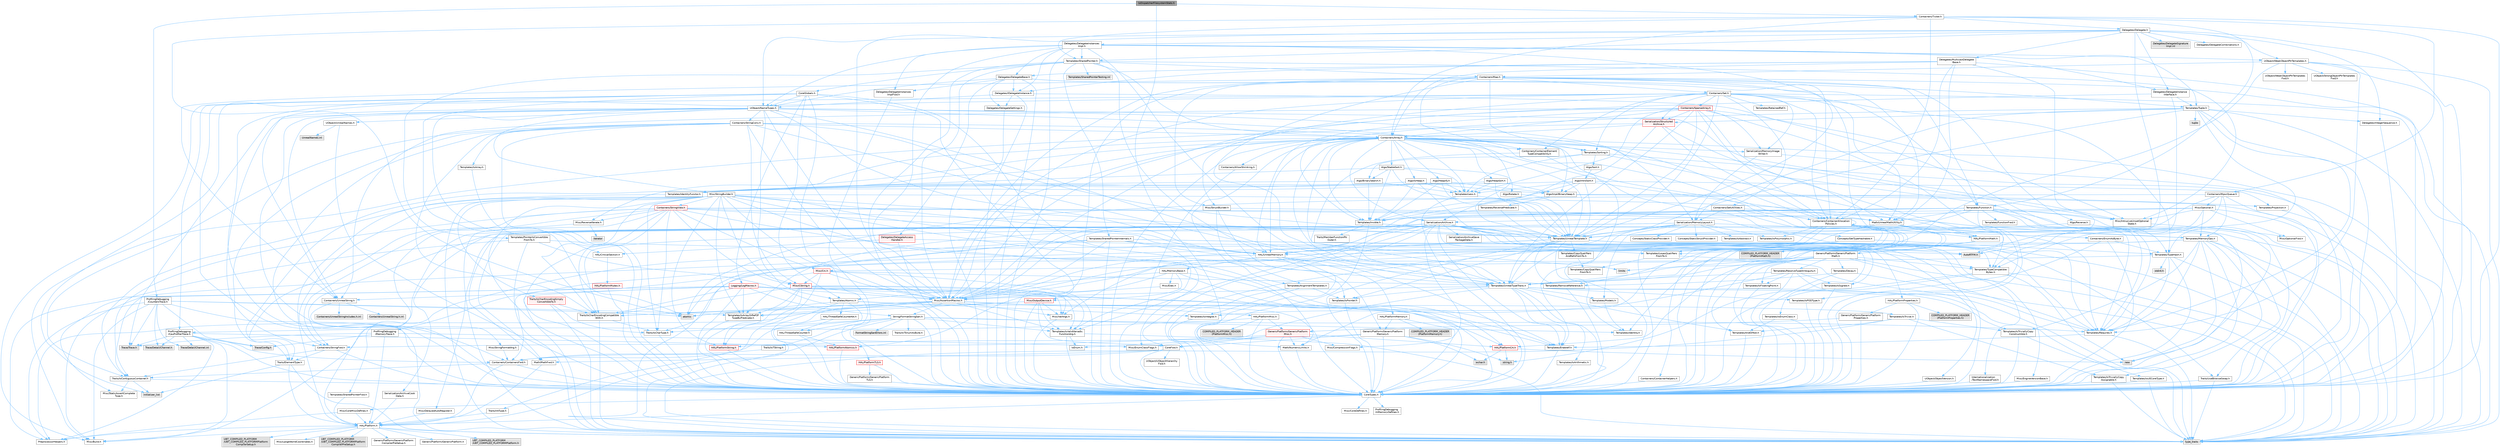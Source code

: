digraph "IoDispatcherFilesystemStats.h"
{
 // INTERACTIVE_SVG=YES
 // LATEX_PDF_SIZE
  bgcolor="transparent";
  edge [fontname=Helvetica,fontsize=10,labelfontname=Helvetica,labelfontsize=10];
  node [fontname=Helvetica,fontsize=10,shape=box,height=0.2,width=0.4];
  Node1 [id="Node000001",label="IoDispatcherFilesystemStats.h",height=0.2,width=0.4,color="gray40", fillcolor="grey60", style="filled", fontcolor="black",tooltip=" "];
  Node1 -> Node2 [id="edge1_Node000001_Node000002",color="steelblue1",style="solid",tooltip=" "];
  Node2 [id="Node000002",label="Containers/Ticker.h",height=0.2,width=0.4,color="grey40", fillcolor="white", style="filled",URL="$d8/d8d/Ticker_8h.html",tooltip=" "];
  Node2 -> Node3 [id="edge2_Node000002_Node000003",color="steelblue1",style="solid",tooltip=" "];
  Node3 [id="Node000003",label="Containers/Array.h",height=0.2,width=0.4,color="grey40", fillcolor="white", style="filled",URL="$df/dd0/Array_8h.html",tooltip=" "];
  Node3 -> Node4 [id="edge3_Node000003_Node000004",color="steelblue1",style="solid",tooltip=" "];
  Node4 [id="Node000004",label="CoreTypes.h",height=0.2,width=0.4,color="grey40", fillcolor="white", style="filled",URL="$dc/dec/CoreTypes_8h.html",tooltip=" "];
  Node4 -> Node5 [id="edge4_Node000004_Node000005",color="steelblue1",style="solid",tooltip=" "];
  Node5 [id="Node000005",label="HAL/Platform.h",height=0.2,width=0.4,color="grey40", fillcolor="white", style="filled",URL="$d9/dd0/Platform_8h.html",tooltip=" "];
  Node5 -> Node6 [id="edge5_Node000005_Node000006",color="steelblue1",style="solid",tooltip=" "];
  Node6 [id="Node000006",label="Misc/Build.h",height=0.2,width=0.4,color="grey40", fillcolor="white", style="filled",URL="$d3/dbb/Build_8h.html",tooltip=" "];
  Node5 -> Node7 [id="edge6_Node000005_Node000007",color="steelblue1",style="solid",tooltip=" "];
  Node7 [id="Node000007",label="Misc/LargeWorldCoordinates.h",height=0.2,width=0.4,color="grey40", fillcolor="white", style="filled",URL="$d2/dcb/LargeWorldCoordinates_8h.html",tooltip=" "];
  Node5 -> Node8 [id="edge7_Node000005_Node000008",color="steelblue1",style="solid",tooltip=" "];
  Node8 [id="Node000008",label="type_traits",height=0.2,width=0.4,color="grey60", fillcolor="#E0E0E0", style="filled",tooltip=" "];
  Node5 -> Node9 [id="edge8_Node000005_Node000009",color="steelblue1",style="solid",tooltip=" "];
  Node9 [id="Node000009",label="PreprocessorHelpers.h",height=0.2,width=0.4,color="grey40", fillcolor="white", style="filled",URL="$db/ddb/PreprocessorHelpers_8h.html",tooltip=" "];
  Node5 -> Node10 [id="edge9_Node000005_Node000010",color="steelblue1",style="solid",tooltip=" "];
  Node10 [id="Node000010",label="UBT_COMPILED_PLATFORM\l/UBT_COMPILED_PLATFORMPlatform\lCompilerPreSetup.h",height=0.2,width=0.4,color="grey60", fillcolor="#E0E0E0", style="filled",tooltip=" "];
  Node5 -> Node11 [id="edge10_Node000005_Node000011",color="steelblue1",style="solid",tooltip=" "];
  Node11 [id="Node000011",label="GenericPlatform/GenericPlatform\lCompilerPreSetup.h",height=0.2,width=0.4,color="grey40", fillcolor="white", style="filled",URL="$d9/dc8/GenericPlatformCompilerPreSetup_8h.html",tooltip=" "];
  Node5 -> Node12 [id="edge11_Node000005_Node000012",color="steelblue1",style="solid",tooltip=" "];
  Node12 [id="Node000012",label="GenericPlatform/GenericPlatform.h",height=0.2,width=0.4,color="grey40", fillcolor="white", style="filled",URL="$d6/d84/GenericPlatform_8h.html",tooltip=" "];
  Node5 -> Node13 [id="edge12_Node000005_Node000013",color="steelblue1",style="solid",tooltip=" "];
  Node13 [id="Node000013",label="UBT_COMPILED_PLATFORM\l/UBT_COMPILED_PLATFORMPlatform.h",height=0.2,width=0.4,color="grey60", fillcolor="#E0E0E0", style="filled",tooltip=" "];
  Node5 -> Node14 [id="edge13_Node000005_Node000014",color="steelblue1",style="solid",tooltip=" "];
  Node14 [id="Node000014",label="UBT_COMPILED_PLATFORM\l/UBT_COMPILED_PLATFORMPlatform\lCompilerSetup.h",height=0.2,width=0.4,color="grey60", fillcolor="#E0E0E0", style="filled",tooltip=" "];
  Node4 -> Node15 [id="edge14_Node000004_Node000015",color="steelblue1",style="solid",tooltip=" "];
  Node15 [id="Node000015",label="ProfilingDebugging\l/UMemoryDefines.h",height=0.2,width=0.4,color="grey40", fillcolor="white", style="filled",URL="$d2/da2/UMemoryDefines_8h.html",tooltip=" "];
  Node4 -> Node16 [id="edge15_Node000004_Node000016",color="steelblue1",style="solid",tooltip=" "];
  Node16 [id="Node000016",label="Misc/CoreMiscDefines.h",height=0.2,width=0.4,color="grey40", fillcolor="white", style="filled",URL="$da/d38/CoreMiscDefines_8h.html",tooltip=" "];
  Node16 -> Node5 [id="edge16_Node000016_Node000005",color="steelblue1",style="solid",tooltip=" "];
  Node16 -> Node9 [id="edge17_Node000016_Node000009",color="steelblue1",style="solid",tooltip=" "];
  Node4 -> Node17 [id="edge18_Node000004_Node000017",color="steelblue1",style="solid",tooltip=" "];
  Node17 [id="Node000017",label="Misc/CoreDefines.h",height=0.2,width=0.4,color="grey40", fillcolor="white", style="filled",URL="$d3/dd2/CoreDefines_8h.html",tooltip=" "];
  Node3 -> Node18 [id="edge19_Node000003_Node000018",color="steelblue1",style="solid",tooltip=" "];
  Node18 [id="Node000018",label="Misc/AssertionMacros.h",height=0.2,width=0.4,color="grey40", fillcolor="white", style="filled",URL="$d0/dfa/AssertionMacros_8h.html",tooltip=" "];
  Node18 -> Node4 [id="edge20_Node000018_Node000004",color="steelblue1",style="solid",tooltip=" "];
  Node18 -> Node5 [id="edge21_Node000018_Node000005",color="steelblue1",style="solid",tooltip=" "];
  Node18 -> Node19 [id="edge22_Node000018_Node000019",color="steelblue1",style="solid",tooltip=" "];
  Node19 [id="Node000019",label="HAL/PlatformMisc.h",height=0.2,width=0.4,color="grey40", fillcolor="white", style="filled",URL="$d0/df5/PlatformMisc_8h.html",tooltip=" "];
  Node19 -> Node4 [id="edge23_Node000019_Node000004",color="steelblue1",style="solid",tooltip=" "];
  Node19 -> Node20 [id="edge24_Node000019_Node000020",color="steelblue1",style="solid",tooltip=" "];
  Node20 [id="Node000020",label="GenericPlatform/GenericPlatform\lMisc.h",height=0.2,width=0.4,color="red", fillcolor="#FFF0F0", style="filled",URL="$db/d9a/GenericPlatformMisc_8h.html",tooltip=" "];
  Node20 -> Node21 [id="edge25_Node000020_Node000021",color="steelblue1",style="solid",tooltip=" "];
  Node21 [id="Node000021",label="Containers/StringFwd.h",height=0.2,width=0.4,color="grey40", fillcolor="white", style="filled",URL="$df/d37/StringFwd_8h.html",tooltip=" "];
  Node21 -> Node4 [id="edge26_Node000021_Node000004",color="steelblue1",style="solid",tooltip=" "];
  Node21 -> Node22 [id="edge27_Node000021_Node000022",color="steelblue1",style="solid",tooltip=" "];
  Node22 [id="Node000022",label="Traits/ElementType.h",height=0.2,width=0.4,color="grey40", fillcolor="white", style="filled",URL="$d5/d4f/ElementType_8h.html",tooltip=" "];
  Node22 -> Node5 [id="edge28_Node000022_Node000005",color="steelblue1",style="solid",tooltip=" "];
  Node22 -> Node23 [id="edge29_Node000022_Node000023",color="steelblue1",style="solid",tooltip=" "];
  Node23 [id="Node000023",label="initializer_list",height=0.2,width=0.4,color="grey60", fillcolor="#E0E0E0", style="filled",tooltip=" "];
  Node22 -> Node8 [id="edge30_Node000022_Node000008",color="steelblue1",style="solid",tooltip=" "];
  Node21 -> Node24 [id="edge31_Node000021_Node000024",color="steelblue1",style="solid",tooltip=" "];
  Node24 [id="Node000024",label="Traits/IsContiguousContainer.h",height=0.2,width=0.4,color="grey40", fillcolor="white", style="filled",URL="$d5/d3c/IsContiguousContainer_8h.html",tooltip=" "];
  Node24 -> Node4 [id="edge32_Node000024_Node000004",color="steelblue1",style="solid",tooltip=" "];
  Node24 -> Node25 [id="edge33_Node000024_Node000025",color="steelblue1",style="solid",tooltip=" "];
  Node25 [id="Node000025",label="Misc/StaticAssertComplete\lType.h",height=0.2,width=0.4,color="grey40", fillcolor="white", style="filled",URL="$d5/d4e/StaticAssertCompleteType_8h.html",tooltip=" "];
  Node24 -> Node23 [id="edge34_Node000024_Node000023",color="steelblue1",style="solid",tooltip=" "];
  Node20 -> Node26 [id="edge35_Node000020_Node000026",color="steelblue1",style="solid",tooltip=" "];
  Node26 [id="Node000026",label="CoreFwd.h",height=0.2,width=0.4,color="grey40", fillcolor="white", style="filled",URL="$d1/d1e/CoreFwd_8h.html",tooltip=" "];
  Node26 -> Node4 [id="edge36_Node000026_Node000004",color="steelblue1",style="solid",tooltip=" "];
  Node26 -> Node27 [id="edge37_Node000026_Node000027",color="steelblue1",style="solid",tooltip=" "];
  Node27 [id="Node000027",label="Containers/ContainersFwd.h",height=0.2,width=0.4,color="grey40", fillcolor="white", style="filled",URL="$d4/d0a/ContainersFwd_8h.html",tooltip=" "];
  Node27 -> Node5 [id="edge38_Node000027_Node000005",color="steelblue1",style="solid",tooltip=" "];
  Node27 -> Node4 [id="edge39_Node000027_Node000004",color="steelblue1",style="solid",tooltip=" "];
  Node27 -> Node24 [id="edge40_Node000027_Node000024",color="steelblue1",style="solid",tooltip=" "];
  Node26 -> Node28 [id="edge41_Node000026_Node000028",color="steelblue1",style="solid",tooltip=" "];
  Node28 [id="Node000028",label="Math/MathFwd.h",height=0.2,width=0.4,color="grey40", fillcolor="white", style="filled",URL="$d2/d10/MathFwd_8h.html",tooltip=" "];
  Node28 -> Node5 [id="edge42_Node000028_Node000005",color="steelblue1",style="solid",tooltip=" "];
  Node26 -> Node29 [id="edge43_Node000026_Node000029",color="steelblue1",style="solid",tooltip=" "];
  Node29 [id="Node000029",label="UObject/UObjectHierarchy\lFwd.h",height=0.2,width=0.4,color="grey40", fillcolor="white", style="filled",URL="$d3/d13/UObjectHierarchyFwd_8h.html",tooltip=" "];
  Node20 -> Node4 [id="edge44_Node000020_Node000004",color="steelblue1",style="solid",tooltip=" "];
  Node20 -> Node31 [id="edge45_Node000020_Node000031",color="steelblue1",style="solid",tooltip=" "];
  Node31 [id="Node000031",label="HAL/PlatformCrt.h",height=0.2,width=0.4,color="red", fillcolor="#FFF0F0", style="filled",URL="$d8/d75/PlatformCrt_8h.html",tooltip=" "];
  Node31 -> Node32 [id="edge46_Node000031_Node000032",color="steelblue1",style="solid",tooltip=" "];
  Node32 [id="Node000032",label="new",height=0.2,width=0.4,color="grey60", fillcolor="#E0E0E0", style="filled",tooltip=" "];
  Node31 -> Node33 [id="edge47_Node000031_Node000033",color="steelblue1",style="solid",tooltip=" "];
  Node33 [id="Node000033",label="wchar.h",height=0.2,width=0.4,color="grey60", fillcolor="#E0E0E0", style="filled",tooltip=" "];
  Node31 -> Node40 [id="edge48_Node000031_Node000040",color="steelblue1",style="solid",tooltip=" "];
  Node40 [id="Node000040",label="string.h",height=0.2,width=0.4,color="grey60", fillcolor="#E0E0E0", style="filled",tooltip=" "];
  Node20 -> Node41 [id="edge49_Node000020_Node000041",color="steelblue1",style="solid",tooltip=" "];
  Node41 [id="Node000041",label="Math/NumericLimits.h",height=0.2,width=0.4,color="grey40", fillcolor="white", style="filled",URL="$df/d1b/NumericLimits_8h.html",tooltip=" "];
  Node41 -> Node4 [id="edge50_Node000041_Node000004",color="steelblue1",style="solid",tooltip=" "];
  Node20 -> Node42 [id="edge51_Node000020_Node000042",color="steelblue1",style="solid",tooltip=" "];
  Node42 [id="Node000042",label="Misc/CompressionFlags.h",height=0.2,width=0.4,color="grey40", fillcolor="white", style="filled",URL="$d9/d76/CompressionFlags_8h.html",tooltip=" "];
  Node20 -> Node43 [id="edge52_Node000020_Node000043",color="steelblue1",style="solid",tooltip=" "];
  Node43 [id="Node000043",label="Misc/EnumClassFlags.h",height=0.2,width=0.4,color="grey40", fillcolor="white", style="filled",URL="$d8/de7/EnumClassFlags_8h.html",tooltip=" "];
  Node19 -> Node46 [id="edge53_Node000019_Node000046",color="steelblue1",style="solid",tooltip=" "];
  Node46 [id="Node000046",label="COMPILED_PLATFORM_HEADER\l(PlatformMisc.h)",height=0.2,width=0.4,color="grey60", fillcolor="#E0E0E0", style="filled",tooltip=" "];
  Node19 -> Node47 [id="edge54_Node000019_Node000047",color="steelblue1",style="solid",tooltip=" "];
  Node47 [id="Node000047",label="ProfilingDebugging\l/CpuProfilerTrace.h",height=0.2,width=0.4,color="grey40", fillcolor="white", style="filled",URL="$da/dcb/CpuProfilerTrace_8h.html",tooltip=" "];
  Node47 -> Node4 [id="edge55_Node000047_Node000004",color="steelblue1",style="solid",tooltip=" "];
  Node47 -> Node27 [id="edge56_Node000047_Node000027",color="steelblue1",style="solid",tooltip=" "];
  Node47 -> Node48 [id="edge57_Node000047_Node000048",color="steelblue1",style="solid",tooltip=" "];
  Node48 [id="Node000048",label="HAL/PlatformAtomics.h",height=0.2,width=0.4,color="red", fillcolor="#FFF0F0", style="filled",URL="$d3/d36/PlatformAtomics_8h.html",tooltip=" "];
  Node48 -> Node4 [id="edge58_Node000048_Node000004",color="steelblue1",style="solid",tooltip=" "];
  Node47 -> Node9 [id="edge59_Node000047_Node000009",color="steelblue1",style="solid",tooltip=" "];
  Node47 -> Node6 [id="edge60_Node000047_Node000006",color="steelblue1",style="solid",tooltip=" "];
  Node47 -> Node51 [id="edge61_Node000047_Node000051",color="steelblue1",style="solid",tooltip=" "];
  Node51 [id="Node000051",label="Trace/Config.h",height=0.2,width=0.4,color="grey60", fillcolor="#E0E0E0", style="filled",tooltip=" "];
  Node47 -> Node52 [id="edge62_Node000047_Node000052",color="steelblue1",style="solid",tooltip=" "];
  Node52 [id="Node000052",label="Trace/Detail/Channel.h",height=0.2,width=0.4,color="grey60", fillcolor="#E0E0E0", style="filled",tooltip=" "];
  Node47 -> Node53 [id="edge63_Node000047_Node000053",color="steelblue1",style="solid",tooltip=" "];
  Node53 [id="Node000053",label="Trace/Detail/Channel.inl",height=0.2,width=0.4,color="grey60", fillcolor="#E0E0E0", style="filled",tooltip=" "];
  Node47 -> Node54 [id="edge64_Node000047_Node000054",color="steelblue1",style="solid",tooltip=" "];
  Node54 [id="Node000054",label="Trace/Trace.h",height=0.2,width=0.4,color="grey60", fillcolor="#E0E0E0", style="filled",tooltip=" "];
  Node18 -> Node9 [id="edge65_Node000018_Node000009",color="steelblue1",style="solid",tooltip=" "];
  Node18 -> Node55 [id="edge66_Node000018_Node000055",color="steelblue1",style="solid",tooltip=" "];
  Node55 [id="Node000055",label="Templates/EnableIf.h",height=0.2,width=0.4,color="grey40", fillcolor="white", style="filled",URL="$d7/d60/EnableIf_8h.html",tooltip=" "];
  Node55 -> Node4 [id="edge67_Node000055_Node000004",color="steelblue1",style="solid",tooltip=" "];
  Node18 -> Node56 [id="edge68_Node000018_Node000056",color="steelblue1",style="solid",tooltip=" "];
  Node56 [id="Node000056",label="Templates/IsArrayOrRefOf\lTypeByPredicate.h",height=0.2,width=0.4,color="grey40", fillcolor="white", style="filled",URL="$d6/da1/IsArrayOrRefOfTypeByPredicate_8h.html",tooltip=" "];
  Node56 -> Node4 [id="edge69_Node000056_Node000004",color="steelblue1",style="solid",tooltip=" "];
  Node18 -> Node57 [id="edge70_Node000018_Node000057",color="steelblue1",style="solid",tooltip=" "];
  Node57 [id="Node000057",label="Templates/IsValidVariadic\lFunctionArg.h",height=0.2,width=0.4,color="grey40", fillcolor="white", style="filled",URL="$d0/dc8/IsValidVariadicFunctionArg_8h.html",tooltip=" "];
  Node57 -> Node4 [id="edge71_Node000057_Node000004",color="steelblue1",style="solid",tooltip=" "];
  Node57 -> Node58 [id="edge72_Node000057_Node000058",color="steelblue1",style="solid",tooltip=" "];
  Node58 [id="Node000058",label="IsEnum.h",height=0.2,width=0.4,color="grey40", fillcolor="white", style="filled",URL="$d4/de5/IsEnum_8h.html",tooltip=" "];
  Node57 -> Node8 [id="edge73_Node000057_Node000008",color="steelblue1",style="solid",tooltip=" "];
  Node18 -> Node59 [id="edge74_Node000018_Node000059",color="steelblue1",style="solid",tooltip=" "];
  Node59 [id="Node000059",label="Traits/IsCharEncodingCompatible\lWith.h",height=0.2,width=0.4,color="grey40", fillcolor="white", style="filled",URL="$df/dd1/IsCharEncodingCompatibleWith_8h.html",tooltip=" "];
  Node59 -> Node8 [id="edge75_Node000059_Node000008",color="steelblue1",style="solid",tooltip=" "];
  Node59 -> Node60 [id="edge76_Node000059_Node000060",color="steelblue1",style="solid",tooltip=" "];
  Node60 [id="Node000060",label="Traits/IsCharType.h",height=0.2,width=0.4,color="grey40", fillcolor="white", style="filled",URL="$db/d51/IsCharType_8h.html",tooltip=" "];
  Node60 -> Node4 [id="edge77_Node000060_Node000004",color="steelblue1",style="solid",tooltip=" "];
  Node18 -> Node61 [id="edge78_Node000018_Node000061",color="steelblue1",style="solid",tooltip=" "];
  Node61 [id="Node000061",label="Misc/VarArgs.h",height=0.2,width=0.4,color="grey40", fillcolor="white", style="filled",URL="$d5/d6f/VarArgs_8h.html",tooltip=" "];
  Node61 -> Node4 [id="edge79_Node000061_Node000004",color="steelblue1",style="solid",tooltip=" "];
  Node18 -> Node62 [id="edge80_Node000018_Node000062",color="steelblue1",style="solid",tooltip=" "];
  Node62 [id="Node000062",label="String/FormatStringSan.h",height=0.2,width=0.4,color="grey40", fillcolor="white", style="filled",URL="$d3/d8b/FormatStringSan_8h.html",tooltip=" "];
  Node62 -> Node8 [id="edge81_Node000062_Node000008",color="steelblue1",style="solid",tooltip=" "];
  Node62 -> Node4 [id="edge82_Node000062_Node000004",color="steelblue1",style="solid",tooltip=" "];
  Node62 -> Node63 [id="edge83_Node000062_Node000063",color="steelblue1",style="solid",tooltip=" "];
  Node63 [id="Node000063",label="Templates/Requires.h",height=0.2,width=0.4,color="grey40", fillcolor="white", style="filled",URL="$dc/d96/Requires_8h.html",tooltip=" "];
  Node63 -> Node55 [id="edge84_Node000063_Node000055",color="steelblue1",style="solid",tooltip=" "];
  Node63 -> Node8 [id="edge85_Node000063_Node000008",color="steelblue1",style="solid",tooltip=" "];
  Node62 -> Node64 [id="edge86_Node000062_Node000064",color="steelblue1",style="solid",tooltip=" "];
  Node64 [id="Node000064",label="Templates/Identity.h",height=0.2,width=0.4,color="grey40", fillcolor="white", style="filled",URL="$d0/dd5/Identity_8h.html",tooltip=" "];
  Node62 -> Node57 [id="edge87_Node000062_Node000057",color="steelblue1",style="solid",tooltip=" "];
  Node62 -> Node60 [id="edge88_Node000062_Node000060",color="steelblue1",style="solid",tooltip=" "];
  Node62 -> Node65 [id="edge89_Node000062_Node000065",color="steelblue1",style="solid",tooltip=" "];
  Node65 [id="Node000065",label="Traits/IsTEnumAsByte.h",height=0.2,width=0.4,color="grey40", fillcolor="white", style="filled",URL="$d1/de6/IsTEnumAsByte_8h.html",tooltip=" "];
  Node62 -> Node66 [id="edge90_Node000062_Node000066",color="steelblue1",style="solid",tooltip=" "];
  Node66 [id="Node000066",label="Traits/IsTString.h",height=0.2,width=0.4,color="grey40", fillcolor="white", style="filled",URL="$d0/df8/IsTString_8h.html",tooltip=" "];
  Node66 -> Node27 [id="edge91_Node000066_Node000027",color="steelblue1",style="solid",tooltip=" "];
  Node62 -> Node27 [id="edge92_Node000062_Node000027",color="steelblue1",style="solid",tooltip=" "];
  Node62 -> Node67 [id="edge93_Node000062_Node000067",color="steelblue1",style="solid",tooltip=" "];
  Node67 [id="Node000067",label="FormatStringSanErrors.inl",height=0.2,width=0.4,color="grey60", fillcolor="#E0E0E0", style="filled",tooltip=" "];
  Node18 -> Node68 [id="edge94_Node000018_Node000068",color="steelblue1",style="solid",tooltip=" "];
  Node68 [id="Node000068",label="atomic",height=0.2,width=0.4,color="grey60", fillcolor="#E0E0E0", style="filled",tooltip=" "];
  Node3 -> Node69 [id="edge95_Node000003_Node000069",color="steelblue1",style="solid",tooltip=" "];
  Node69 [id="Node000069",label="Misc/IntrusiveUnsetOptional\lState.h",height=0.2,width=0.4,color="grey40", fillcolor="white", style="filled",URL="$d2/d0a/IntrusiveUnsetOptionalState_8h.html",tooltip=" "];
  Node69 -> Node70 [id="edge96_Node000069_Node000070",color="steelblue1",style="solid",tooltip=" "];
  Node70 [id="Node000070",label="Misc/OptionalFwd.h",height=0.2,width=0.4,color="grey40", fillcolor="white", style="filled",URL="$dc/d50/OptionalFwd_8h.html",tooltip=" "];
  Node3 -> Node71 [id="edge97_Node000003_Node000071",color="steelblue1",style="solid",tooltip=" "];
  Node71 [id="Node000071",label="Misc/ReverseIterate.h",height=0.2,width=0.4,color="grey40", fillcolor="white", style="filled",URL="$db/de3/ReverseIterate_8h.html",tooltip=" "];
  Node71 -> Node5 [id="edge98_Node000071_Node000005",color="steelblue1",style="solid",tooltip=" "];
  Node71 -> Node72 [id="edge99_Node000071_Node000072",color="steelblue1",style="solid",tooltip=" "];
  Node72 [id="Node000072",label="iterator",height=0.2,width=0.4,color="grey60", fillcolor="#E0E0E0", style="filled",tooltip=" "];
  Node3 -> Node73 [id="edge100_Node000003_Node000073",color="steelblue1",style="solid",tooltip=" "];
  Node73 [id="Node000073",label="HAL/UnrealMemory.h",height=0.2,width=0.4,color="grey40", fillcolor="white", style="filled",URL="$d9/d96/UnrealMemory_8h.html",tooltip=" "];
  Node73 -> Node4 [id="edge101_Node000073_Node000004",color="steelblue1",style="solid",tooltip=" "];
  Node73 -> Node74 [id="edge102_Node000073_Node000074",color="steelblue1",style="solid",tooltip=" "];
  Node74 [id="Node000074",label="GenericPlatform/GenericPlatform\lMemory.h",height=0.2,width=0.4,color="grey40", fillcolor="white", style="filled",URL="$dd/d22/GenericPlatformMemory_8h.html",tooltip=" "];
  Node74 -> Node26 [id="edge103_Node000074_Node000026",color="steelblue1",style="solid",tooltip=" "];
  Node74 -> Node4 [id="edge104_Node000074_Node000004",color="steelblue1",style="solid",tooltip=" "];
  Node74 -> Node75 [id="edge105_Node000074_Node000075",color="steelblue1",style="solid",tooltip=" "];
  Node75 [id="Node000075",label="HAL/PlatformString.h",height=0.2,width=0.4,color="red", fillcolor="#FFF0F0", style="filled",URL="$db/db5/PlatformString_8h.html",tooltip=" "];
  Node75 -> Node4 [id="edge106_Node000075_Node000004",color="steelblue1",style="solid",tooltip=" "];
  Node74 -> Node40 [id="edge107_Node000074_Node000040",color="steelblue1",style="solid",tooltip=" "];
  Node74 -> Node33 [id="edge108_Node000074_Node000033",color="steelblue1",style="solid",tooltip=" "];
  Node73 -> Node77 [id="edge109_Node000073_Node000077",color="steelblue1",style="solid",tooltip=" "];
  Node77 [id="Node000077",label="HAL/MemoryBase.h",height=0.2,width=0.4,color="grey40", fillcolor="white", style="filled",URL="$d6/d9f/MemoryBase_8h.html",tooltip=" "];
  Node77 -> Node4 [id="edge110_Node000077_Node000004",color="steelblue1",style="solid",tooltip=" "];
  Node77 -> Node48 [id="edge111_Node000077_Node000048",color="steelblue1",style="solid",tooltip=" "];
  Node77 -> Node31 [id="edge112_Node000077_Node000031",color="steelblue1",style="solid",tooltip=" "];
  Node77 -> Node78 [id="edge113_Node000077_Node000078",color="steelblue1",style="solid",tooltip=" "];
  Node78 [id="Node000078",label="Misc/Exec.h",height=0.2,width=0.4,color="grey40", fillcolor="white", style="filled",URL="$de/ddb/Exec_8h.html",tooltip=" "];
  Node78 -> Node4 [id="edge114_Node000078_Node000004",color="steelblue1",style="solid",tooltip=" "];
  Node78 -> Node18 [id="edge115_Node000078_Node000018",color="steelblue1",style="solid",tooltip=" "];
  Node77 -> Node79 [id="edge116_Node000077_Node000079",color="steelblue1",style="solid",tooltip=" "];
  Node79 [id="Node000079",label="Misc/OutputDevice.h",height=0.2,width=0.4,color="red", fillcolor="#FFF0F0", style="filled",URL="$d7/d32/OutputDevice_8h.html",tooltip=" "];
  Node79 -> Node26 [id="edge117_Node000079_Node000026",color="steelblue1",style="solid",tooltip=" "];
  Node79 -> Node4 [id="edge118_Node000079_Node000004",color="steelblue1",style="solid",tooltip=" "];
  Node79 -> Node61 [id="edge119_Node000079_Node000061",color="steelblue1",style="solid",tooltip=" "];
  Node79 -> Node56 [id="edge120_Node000079_Node000056",color="steelblue1",style="solid",tooltip=" "];
  Node79 -> Node57 [id="edge121_Node000079_Node000057",color="steelblue1",style="solid",tooltip=" "];
  Node79 -> Node59 [id="edge122_Node000079_Node000059",color="steelblue1",style="solid",tooltip=" "];
  Node77 -> Node81 [id="edge123_Node000077_Node000081",color="steelblue1",style="solid",tooltip=" "];
  Node81 [id="Node000081",label="Templates/Atomic.h",height=0.2,width=0.4,color="grey40", fillcolor="white", style="filled",URL="$d3/d91/Atomic_8h.html",tooltip=" "];
  Node81 -> Node82 [id="edge124_Node000081_Node000082",color="steelblue1",style="solid",tooltip=" "];
  Node82 [id="Node000082",label="HAL/ThreadSafeCounter.h",height=0.2,width=0.4,color="grey40", fillcolor="white", style="filled",URL="$dc/dc9/ThreadSafeCounter_8h.html",tooltip=" "];
  Node82 -> Node4 [id="edge125_Node000082_Node000004",color="steelblue1",style="solid",tooltip=" "];
  Node82 -> Node48 [id="edge126_Node000082_Node000048",color="steelblue1",style="solid",tooltip=" "];
  Node81 -> Node83 [id="edge127_Node000081_Node000083",color="steelblue1",style="solid",tooltip=" "];
  Node83 [id="Node000083",label="HAL/ThreadSafeCounter64.h",height=0.2,width=0.4,color="grey40", fillcolor="white", style="filled",URL="$d0/d12/ThreadSafeCounter64_8h.html",tooltip=" "];
  Node83 -> Node4 [id="edge128_Node000083_Node000004",color="steelblue1",style="solid",tooltip=" "];
  Node83 -> Node82 [id="edge129_Node000083_Node000082",color="steelblue1",style="solid",tooltip=" "];
  Node81 -> Node84 [id="edge130_Node000081_Node000084",color="steelblue1",style="solid",tooltip=" "];
  Node84 [id="Node000084",label="Templates/IsIntegral.h",height=0.2,width=0.4,color="grey40", fillcolor="white", style="filled",URL="$da/d64/IsIntegral_8h.html",tooltip=" "];
  Node84 -> Node4 [id="edge131_Node000084_Node000004",color="steelblue1",style="solid",tooltip=" "];
  Node81 -> Node85 [id="edge132_Node000081_Node000085",color="steelblue1",style="solid",tooltip=" "];
  Node85 [id="Node000085",label="Templates/IsTrivial.h",height=0.2,width=0.4,color="grey40", fillcolor="white", style="filled",URL="$da/d4c/IsTrivial_8h.html",tooltip=" "];
  Node85 -> Node86 [id="edge133_Node000085_Node000086",color="steelblue1",style="solid",tooltip=" "];
  Node86 [id="Node000086",label="Templates/AndOrNot.h",height=0.2,width=0.4,color="grey40", fillcolor="white", style="filled",URL="$db/d0a/AndOrNot_8h.html",tooltip=" "];
  Node86 -> Node4 [id="edge134_Node000086_Node000004",color="steelblue1",style="solid",tooltip=" "];
  Node85 -> Node87 [id="edge135_Node000085_Node000087",color="steelblue1",style="solid",tooltip=" "];
  Node87 [id="Node000087",label="Templates/IsTriviallyCopy\lConstructible.h",height=0.2,width=0.4,color="grey40", fillcolor="white", style="filled",URL="$d3/d78/IsTriviallyCopyConstructible_8h.html",tooltip=" "];
  Node87 -> Node4 [id="edge136_Node000087_Node000004",color="steelblue1",style="solid",tooltip=" "];
  Node87 -> Node8 [id="edge137_Node000087_Node000008",color="steelblue1",style="solid",tooltip=" "];
  Node85 -> Node88 [id="edge138_Node000085_Node000088",color="steelblue1",style="solid",tooltip=" "];
  Node88 [id="Node000088",label="Templates/IsTriviallyCopy\lAssignable.h",height=0.2,width=0.4,color="grey40", fillcolor="white", style="filled",URL="$d2/df2/IsTriviallyCopyAssignable_8h.html",tooltip=" "];
  Node88 -> Node4 [id="edge139_Node000088_Node000004",color="steelblue1",style="solid",tooltip=" "];
  Node88 -> Node8 [id="edge140_Node000088_Node000008",color="steelblue1",style="solid",tooltip=" "];
  Node85 -> Node8 [id="edge141_Node000085_Node000008",color="steelblue1",style="solid",tooltip=" "];
  Node81 -> Node89 [id="edge142_Node000081_Node000089",color="steelblue1",style="solid",tooltip=" "];
  Node89 [id="Node000089",label="Traits/IntType.h",height=0.2,width=0.4,color="grey40", fillcolor="white", style="filled",URL="$d7/deb/IntType_8h.html",tooltip=" "];
  Node89 -> Node5 [id="edge143_Node000089_Node000005",color="steelblue1",style="solid",tooltip=" "];
  Node81 -> Node68 [id="edge144_Node000081_Node000068",color="steelblue1",style="solid",tooltip=" "];
  Node73 -> Node90 [id="edge145_Node000073_Node000090",color="steelblue1",style="solid",tooltip=" "];
  Node90 [id="Node000090",label="HAL/PlatformMemory.h",height=0.2,width=0.4,color="grey40", fillcolor="white", style="filled",URL="$de/d68/PlatformMemory_8h.html",tooltip=" "];
  Node90 -> Node4 [id="edge146_Node000090_Node000004",color="steelblue1",style="solid",tooltip=" "];
  Node90 -> Node74 [id="edge147_Node000090_Node000074",color="steelblue1",style="solid",tooltip=" "];
  Node90 -> Node91 [id="edge148_Node000090_Node000091",color="steelblue1",style="solid",tooltip=" "];
  Node91 [id="Node000091",label="COMPILED_PLATFORM_HEADER\l(PlatformMemory.h)",height=0.2,width=0.4,color="grey60", fillcolor="#E0E0E0", style="filled",tooltip=" "];
  Node73 -> Node92 [id="edge149_Node000073_Node000092",color="steelblue1",style="solid",tooltip=" "];
  Node92 [id="Node000092",label="ProfilingDebugging\l/MemoryTrace.h",height=0.2,width=0.4,color="grey40", fillcolor="white", style="filled",URL="$da/dd7/MemoryTrace_8h.html",tooltip=" "];
  Node92 -> Node5 [id="edge150_Node000092_Node000005",color="steelblue1",style="solid",tooltip=" "];
  Node92 -> Node43 [id="edge151_Node000092_Node000043",color="steelblue1",style="solid",tooltip=" "];
  Node92 -> Node51 [id="edge152_Node000092_Node000051",color="steelblue1",style="solid",tooltip=" "];
  Node92 -> Node54 [id="edge153_Node000092_Node000054",color="steelblue1",style="solid",tooltip=" "];
  Node73 -> Node93 [id="edge154_Node000073_Node000093",color="steelblue1",style="solid",tooltip=" "];
  Node93 [id="Node000093",label="Templates/IsPointer.h",height=0.2,width=0.4,color="grey40", fillcolor="white", style="filled",URL="$d7/d05/IsPointer_8h.html",tooltip=" "];
  Node93 -> Node4 [id="edge155_Node000093_Node000004",color="steelblue1",style="solid",tooltip=" "];
  Node3 -> Node94 [id="edge156_Node000003_Node000094",color="steelblue1",style="solid",tooltip=" "];
  Node94 [id="Node000094",label="Templates/UnrealTypeTraits.h",height=0.2,width=0.4,color="grey40", fillcolor="white", style="filled",URL="$d2/d2d/UnrealTypeTraits_8h.html",tooltip=" "];
  Node94 -> Node4 [id="edge157_Node000094_Node000004",color="steelblue1",style="solid",tooltip=" "];
  Node94 -> Node93 [id="edge158_Node000094_Node000093",color="steelblue1",style="solid",tooltip=" "];
  Node94 -> Node18 [id="edge159_Node000094_Node000018",color="steelblue1",style="solid",tooltip=" "];
  Node94 -> Node86 [id="edge160_Node000094_Node000086",color="steelblue1",style="solid",tooltip=" "];
  Node94 -> Node55 [id="edge161_Node000094_Node000055",color="steelblue1",style="solid",tooltip=" "];
  Node94 -> Node95 [id="edge162_Node000094_Node000095",color="steelblue1",style="solid",tooltip=" "];
  Node95 [id="Node000095",label="Templates/IsArithmetic.h",height=0.2,width=0.4,color="grey40", fillcolor="white", style="filled",URL="$d2/d5d/IsArithmetic_8h.html",tooltip=" "];
  Node95 -> Node4 [id="edge163_Node000095_Node000004",color="steelblue1",style="solid",tooltip=" "];
  Node94 -> Node58 [id="edge164_Node000094_Node000058",color="steelblue1",style="solid",tooltip=" "];
  Node94 -> Node96 [id="edge165_Node000094_Node000096",color="steelblue1",style="solid",tooltip=" "];
  Node96 [id="Node000096",label="Templates/Models.h",height=0.2,width=0.4,color="grey40", fillcolor="white", style="filled",URL="$d3/d0c/Models_8h.html",tooltip=" "];
  Node96 -> Node64 [id="edge166_Node000096_Node000064",color="steelblue1",style="solid",tooltip=" "];
  Node94 -> Node97 [id="edge167_Node000094_Node000097",color="steelblue1",style="solid",tooltip=" "];
  Node97 [id="Node000097",label="Templates/IsPODType.h",height=0.2,width=0.4,color="grey40", fillcolor="white", style="filled",URL="$d7/db1/IsPODType_8h.html",tooltip=" "];
  Node97 -> Node4 [id="edge168_Node000097_Node000004",color="steelblue1",style="solid",tooltip=" "];
  Node94 -> Node98 [id="edge169_Node000094_Node000098",color="steelblue1",style="solid",tooltip=" "];
  Node98 [id="Node000098",label="Templates/IsUECoreType.h",height=0.2,width=0.4,color="grey40", fillcolor="white", style="filled",URL="$d1/db8/IsUECoreType_8h.html",tooltip=" "];
  Node98 -> Node4 [id="edge170_Node000098_Node000004",color="steelblue1",style="solid",tooltip=" "];
  Node98 -> Node8 [id="edge171_Node000098_Node000008",color="steelblue1",style="solid",tooltip=" "];
  Node94 -> Node87 [id="edge172_Node000094_Node000087",color="steelblue1",style="solid",tooltip=" "];
  Node3 -> Node99 [id="edge173_Node000003_Node000099",color="steelblue1",style="solid",tooltip=" "];
  Node99 [id="Node000099",label="Templates/UnrealTemplate.h",height=0.2,width=0.4,color="grey40", fillcolor="white", style="filled",URL="$d4/d24/UnrealTemplate_8h.html",tooltip=" "];
  Node99 -> Node4 [id="edge174_Node000099_Node000004",color="steelblue1",style="solid",tooltip=" "];
  Node99 -> Node93 [id="edge175_Node000099_Node000093",color="steelblue1",style="solid",tooltip=" "];
  Node99 -> Node73 [id="edge176_Node000099_Node000073",color="steelblue1",style="solid",tooltip=" "];
  Node99 -> Node100 [id="edge177_Node000099_Node000100",color="steelblue1",style="solid",tooltip=" "];
  Node100 [id="Node000100",label="Templates/CopyQualifiers\lAndRefsFromTo.h",height=0.2,width=0.4,color="grey40", fillcolor="white", style="filled",URL="$d3/db3/CopyQualifiersAndRefsFromTo_8h.html",tooltip=" "];
  Node100 -> Node101 [id="edge178_Node000100_Node000101",color="steelblue1",style="solid",tooltip=" "];
  Node101 [id="Node000101",label="Templates/CopyQualifiers\lFromTo.h",height=0.2,width=0.4,color="grey40", fillcolor="white", style="filled",URL="$d5/db4/CopyQualifiersFromTo_8h.html",tooltip=" "];
  Node99 -> Node94 [id="edge179_Node000099_Node000094",color="steelblue1",style="solid",tooltip=" "];
  Node99 -> Node102 [id="edge180_Node000099_Node000102",color="steelblue1",style="solid",tooltip=" "];
  Node102 [id="Node000102",label="Templates/RemoveReference.h",height=0.2,width=0.4,color="grey40", fillcolor="white", style="filled",URL="$da/dbe/RemoveReference_8h.html",tooltip=" "];
  Node102 -> Node4 [id="edge181_Node000102_Node000004",color="steelblue1",style="solid",tooltip=" "];
  Node99 -> Node63 [id="edge182_Node000099_Node000063",color="steelblue1",style="solid",tooltip=" "];
  Node99 -> Node103 [id="edge183_Node000099_Node000103",color="steelblue1",style="solid",tooltip=" "];
  Node103 [id="Node000103",label="Templates/TypeCompatible\lBytes.h",height=0.2,width=0.4,color="grey40", fillcolor="white", style="filled",URL="$df/d0a/TypeCompatibleBytes_8h.html",tooltip=" "];
  Node103 -> Node4 [id="edge184_Node000103_Node000004",color="steelblue1",style="solid",tooltip=" "];
  Node103 -> Node40 [id="edge185_Node000103_Node000040",color="steelblue1",style="solid",tooltip=" "];
  Node103 -> Node32 [id="edge186_Node000103_Node000032",color="steelblue1",style="solid",tooltip=" "];
  Node103 -> Node8 [id="edge187_Node000103_Node000008",color="steelblue1",style="solid",tooltip=" "];
  Node99 -> Node64 [id="edge188_Node000099_Node000064",color="steelblue1",style="solid",tooltip=" "];
  Node99 -> Node24 [id="edge189_Node000099_Node000024",color="steelblue1",style="solid",tooltip=" "];
  Node99 -> Node104 [id="edge190_Node000099_Node000104",color="steelblue1",style="solid",tooltip=" "];
  Node104 [id="Node000104",label="Traits/UseBitwiseSwap.h",height=0.2,width=0.4,color="grey40", fillcolor="white", style="filled",URL="$db/df3/UseBitwiseSwap_8h.html",tooltip=" "];
  Node104 -> Node4 [id="edge191_Node000104_Node000004",color="steelblue1",style="solid",tooltip=" "];
  Node104 -> Node8 [id="edge192_Node000104_Node000008",color="steelblue1",style="solid",tooltip=" "];
  Node99 -> Node8 [id="edge193_Node000099_Node000008",color="steelblue1",style="solid",tooltip=" "];
  Node3 -> Node105 [id="edge194_Node000003_Node000105",color="steelblue1",style="solid",tooltip=" "];
  Node105 [id="Node000105",label="Containers/AllowShrinking.h",height=0.2,width=0.4,color="grey40", fillcolor="white", style="filled",URL="$d7/d1a/AllowShrinking_8h.html",tooltip=" "];
  Node105 -> Node4 [id="edge195_Node000105_Node000004",color="steelblue1",style="solid",tooltip=" "];
  Node3 -> Node106 [id="edge196_Node000003_Node000106",color="steelblue1",style="solid",tooltip=" "];
  Node106 [id="Node000106",label="Containers/ContainerAllocation\lPolicies.h",height=0.2,width=0.4,color="grey40", fillcolor="white", style="filled",URL="$d7/dff/ContainerAllocationPolicies_8h.html",tooltip=" "];
  Node106 -> Node4 [id="edge197_Node000106_Node000004",color="steelblue1",style="solid",tooltip=" "];
  Node106 -> Node107 [id="edge198_Node000106_Node000107",color="steelblue1",style="solid",tooltip=" "];
  Node107 [id="Node000107",label="Containers/ContainerHelpers.h",height=0.2,width=0.4,color="grey40", fillcolor="white", style="filled",URL="$d7/d33/ContainerHelpers_8h.html",tooltip=" "];
  Node107 -> Node4 [id="edge199_Node000107_Node000004",color="steelblue1",style="solid",tooltip=" "];
  Node106 -> Node106 [id="edge200_Node000106_Node000106",color="steelblue1",style="solid",tooltip=" "];
  Node106 -> Node108 [id="edge201_Node000106_Node000108",color="steelblue1",style="solid",tooltip=" "];
  Node108 [id="Node000108",label="HAL/PlatformMath.h",height=0.2,width=0.4,color="grey40", fillcolor="white", style="filled",URL="$dc/d53/PlatformMath_8h.html",tooltip=" "];
  Node108 -> Node4 [id="edge202_Node000108_Node000004",color="steelblue1",style="solid",tooltip=" "];
  Node108 -> Node109 [id="edge203_Node000108_Node000109",color="steelblue1",style="solid",tooltip=" "];
  Node109 [id="Node000109",label="GenericPlatform/GenericPlatform\lMath.h",height=0.2,width=0.4,color="grey40", fillcolor="white", style="filled",URL="$d5/d79/GenericPlatformMath_8h.html",tooltip=" "];
  Node109 -> Node4 [id="edge204_Node000109_Node000004",color="steelblue1",style="solid",tooltip=" "];
  Node109 -> Node27 [id="edge205_Node000109_Node000027",color="steelblue1",style="solid",tooltip=" "];
  Node109 -> Node31 [id="edge206_Node000109_Node000031",color="steelblue1",style="solid",tooltip=" "];
  Node109 -> Node86 [id="edge207_Node000109_Node000086",color="steelblue1",style="solid",tooltip=" "];
  Node109 -> Node110 [id="edge208_Node000109_Node000110",color="steelblue1",style="solid",tooltip=" "];
  Node110 [id="Node000110",label="Templates/Decay.h",height=0.2,width=0.4,color="grey40", fillcolor="white", style="filled",URL="$dd/d0f/Decay_8h.html",tooltip=" "];
  Node110 -> Node4 [id="edge209_Node000110_Node000004",color="steelblue1",style="solid",tooltip=" "];
  Node110 -> Node102 [id="edge210_Node000110_Node000102",color="steelblue1",style="solid",tooltip=" "];
  Node110 -> Node8 [id="edge211_Node000110_Node000008",color="steelblue1",style="solid",tooltip=" "];
  Node109 -> Node111 [id="edge212_Node000109_Node000111",color="steelblue1",style="solid",tooltip=" "];
  Node111 [id="Node000111",label="Templates/IsFloatingPoint.h",height=0.2,width=0.4,color="grey40", fillcolor="white", style="filled",URL="$d3/d11/IsFloatingPoint_8h.html",tooltip=" "];
  Node111 -> Node4 [id="edge213_Node000111_Node000004",color="steelblue1",style="solid",tooltip=" "];
  Node109 -> Node94 [id="edge214_Node000109_Node000094",color="steelblue1",style="solid",tooltip=" "];
  Node109 -> Node63 [id="edge215_Node000109_Node000063",color="steelblue1",style="solid",tooltip=" "];
  Node109 -> Node112 [id="edge216_Node000109_Node000112",color="steelblue1",style="solid",tooltip=" "];
  Node112 [id="Node000112",label="Templates/ResolveTypeAmbiguity.h",height=0.2,width=0.4,color="grey40", fillcolor="white", style="filled",URL="$df/d1f/ResolveTypeAmbiguity_8h.html",tooltip=" "];
  Node112 -> Node4 [id="edge217_Node000112_Node000004",color="steelblue1",style="solid",tooltip=" "];
  Node112 -> Node111 [id="edge218_Node000112_Node000111",color="steelblue1",style="solid",tooltip=" "];
  Node112 -> Node94 [id="edge219_Node000112_Node000094",color="steelblue1",style="solid",tooltip=" "];
  Node112 -> Node113 [id="edge220_Node000112_Node000113",color="steelblue1",style="solid",tooltip=" "];
  Node113 [id="Node000113",label="Templates/IsSigned.h",height=0.2,width=0.4,color="grey40", fillcolor="white", style="filled",URL="$d8/dd8/IsSigned_8h.html",tooltip=" "];
  Node113 -> Node4 [id="edge221_Node000113_Node000004",color="steelblue1",style="solid",tooltip=" "];
  Node112 -> Node84 [id="edge222_Node000112_Node000084",color="steelblue1",style="solid",tooltip=" "];
  Node112 -> Node63 [id="edge223_Node000112_Node000063",color="steelblue1",style="solid",tooltip=" "];
  Node109 -> Node103 [id="edge224_Node000109_Node000103",color="steelblue1",style="solid",tooltip=" "];
  Node109 -> Node114 [id="edge225_Node000109_Node000114",color="steelblue1",style="solid",tooltip=" "];
  Node114 [id="Node000114",label="limits",height=0.2,width=0.4,color="grey60", fillcolor="#E0E0E0", style="filled",tooltip=" "];
  Node109 -> Node8 [id="edge226_Node000109_Node000008",color="steelblue1",style="solid",tooltip=" "];
  Node108 -> Node115 [id="edge227_Node000108_Node000115",color="steelblue1",style="solid",tooltip=" "];
  Node115 [id="Node000115",label="COMPILED_PLATFORM_HEADER\l(PlatformMath.h)",height=0.2,width=0.4,color="grey60", fillcolor="#E0E0E0", style="filled",tooltip=" "];
  Node106 -> Node73 [id="edge228_Node000106_Node000073",color="steelblue1",style="solid",tooltip=" "];
  Node106 -> Node41 [id="edge229_Node000106_Node000041",color="steelblue1",style="solid",tooltip=" "];
  Node106 -> Node18 [id="edge230_Node000106_Node000018",color="steelblue1",style="solid",tooltip=" "];
  Node106 -> Node116 [id="edge231_Node000106_Node000116",color="steelblue1",style="solid",tooltip=" "];
  Node116 [id="Node000116",label="Templates/IsPolymorphic.h",height=0.2,width=0.4,color="grey40", fillcolor="white", style="filled",URL="$dc/d20/IsPolymorphic_8h.html",tooltip=" "];
  Node106 -> Node117 [id="edge232_Node000106_Node000117",color="steelblue1",style="solid",tooltip=" "];
  Node117 [id="Node000117",label="Templates/MemoryOps.h",height=0.2,width=0.4,color="grey40", fillcolor="white", style="filled",URL="$db/dea/MemoryOps_8h.html",tooltip=" "];
  Node117 -> Node4 [id="edge233_Node000117_Node000004",color="steelblue1",style="solid",tooltip=" "];
  Node117 -> Node73 [id="edge234_Node000117_Node000073",color="steelblue1",style="solid",tooltip=" "];
  Node117 -> Node88 [id="edge235_Node000117_Node000088",color="steelblue1",style="solid",tooltip=" "];
  Node117 -> Node87 [id="edge236_Node000117_Node000087",color="steelblue1",style="solid",tooltip=" "];
  Node117 -> Node63 [id="edge237_Node000117_Node000063",color="steelblue1",style="solid",tooltip=" "];
  Node117 -> Node94 [id="edge238_Node000117_Node000094",color="steelblue1",style="solid",tooltip=" "];
  Node117 -> Node104 [id="edge239_Node000117_Node000104",color="steelblue1",style="solid",tooltip=" "];
  Node117 -> Node32 [id="edge240_Node000117_Node000032",color="steelblue1",style="solid",tooltip=" "];
  Node117 -> Node8 [id="edge241_Node000117_Node000008",color="steelblue1",style="solid",tooltip=" "];
  Node106 -> Node103 [id="edge242_Node000106_Node000103",color="steelblue1",style="solid",tooltip=" "];
  Node106 -> Node8 [id="edge243_Node000106_Node000008",color="steelblue1",style="solid",tooltip=" "];
  Node3 -> Node118 [id="edge244_Node000003_Node000118",color="steelblue1",style="solid",tooltip=" "];
  Node118 [id="Node000118",label="Containers/ContainerElement\lTypeCompatibility.h",height=0.2,width=0.4,color="grey40", fillcolor="white", style="filled",URL="$df/ddf/ContainerElementTypeCompatibility_8h.html",tooltip=" "];
  Node118 -> Node4 [id="edge245_Node000118_Node000004",color="steelblue1",style="solid",tooltip=" "];
  Node118 -> Node94 [id="edge246_Node000118_Node000094",color="steelblue1",style="solid",tooltip=" "];
  Node3 -> Node119 [id="edge247_Node000003_Node000119",color="steelblue1",style="solid",tooltip=" "];
  Node119 [id="Node000119",label="Serialization/Archive.h",height=0.2,width=0.4,color="grey40", fillcolor="white", style="filled",URL="$d7/d3b/Archive_8h.html",tooltip=" "];
  Node119 -> Node26 [id="edge248_Node000119_Node000026",color="steelblue1",style="solid",tooltip=" "];
  Node119 -> Node4 [id="edge249_Node000119_Node000004",color="steelblue1",style="solid",tooltip=" "];
  Node119 -> Node120 [id="edge250_Node000119_Node000120",color="steelblue1",style="solid",tooltip=" "];
  Node120 [id="Node000120",label="HAL/PlatformProperties.h",height=0.2,width=0.4,color="grey40", fillcolor="white", style="filled",URL="$d9/db0/PlatformProperties_8h.html",tooltip=" "];
  Node120 -> Node4 [id="edge251_Node000120_Node000004",color="steelblue1",style="solid",tooltip=" "];
  Node120 -> Node121 [id="edge252_Node000120_Node000121",color="steelblue1",style="solid",tooltip=" "];
  Node121 [id="Node000121",label="GenericPlatform/GenericPlatform\lProperties.h",height=0.2,width=0.4,color="grey40", fillcolor="white", style="filled",URL="$d2/dcd/GenericPlatformProperties_8h.html",tooltip=" "];
  Node121 -> Node4 [id="edge253_Node000121_Node000004",color="steelblue1",style="solid",tooltip=" "];
  Node121 -> Node20 [id="edge254_Node000121_Node000020",color="steelblue1",style="solid",tooltip=" "];
  Node120 -> Node122 [id="edge255_Node000120_Node000122",color="steelblue1",style="solid",tooltip=" "];
  Node122 [id="Node000122",label="COMPILED_PLATFORM_HEADER\l(PlatformProperties.h)",height=0.2,width=0.4,color="grey60", fillcolor="#E0E0E0", style="filled",tooltip=" "];
  Node119 -> Node123 [id="edge256_Node000119_Node000123",color="steelblue1",style="solid",tooltip=" "];
  Node123 [id="Node000123",label="Internationalization\l/TextNamespaceFwd.h",height=0.2,width=0.4,color="grey40", fillcolor="white", style="filled",URL="$d8/d97/TextNamespaceFwd_8h.html",tooltip=" "];
  Node123 -> Node4 [id="edge257_Node000123_Node000004",color="steelblue1",style="solid",tooltip=" "];
  Node119 -> Node28 [id="edge258_Node000119_Node000028",color="steelblue1",style="solid",tooltip=" "];
  Node119 -> Node18 [id="edge259_Node000119_Node000018",color="steelblue1",style="solid",tooltip=" "];
  Node119 -> Node6 [id="edge260_Node000119_Node000006",color="steelblue1",style="solid",tooltip=" "];
  Node119 -> Node42 [id="edge261_Node000119_Node000042",color="steelblue1",style="solid",tooltip=" "];
  Node119 -> Node124 [id="edge262_Node000119_Node000124",color="steelblue1",style="solid",tooltip=" "];
  Node124 [id="Node000124",label="Misc/EngineVersionBase.h",height=0.2,width=0.4,color="grey40", fillcolor="white", style="filled",URL="$d5/d2b/EngineVersionBase_8h.html",tooltip=" "];
  Node124 -> Node4 [id="edge263_Node000124_Node000004",color="steelblue1",style="solid",tooltip=" "];
  Node119 -> Node61 [id="edge264_Node000119_Node000061",color="steelblue1",style="solid",tooltip=" "];
  Node119 -> Node125 [id="edge265_Node000119_Node000125",color="steelblue1",style="solid",tooltip=" "];
  Node125 [id="Node000125",label="Serialization/ArchiveCook\lData.h",height=0.2,width=0.4,color="grey40", fillcolor="white", style="filled",URL="$dc/db6/ArchiveCookData_8h.html",tooltip=" "];
  Node125 -> Node5 [id="edge266_Node000125_Node000005",color="steelblue1",style="solid",tooltip=" "];
  Node119 -> Node126 [id="edge267_Node000119_Node000126",color="steelblue1",style="solid",tooltip=" "];
  Node126 [id="Node000126",label="Serialization/ArchiveSave\lPackageData.h",height=0.2,width=0.4,color="grey40", fillcolor="white", style="filled",URL="$d1/d37/ArchiveSavePackageData_8h.html",tooltip=" "];
  Node119 -> Node55 [id="edge268_Node000119_Node000055",color="steelblue1",style="solid",tooltip=" "];
  Node119 -> Node56 [id="edge269_Node000119_Node000056",color="steelblue1",style="solid",tooltip=" "];
  Node119 -> Node127 [id="edge270_Node000119_Node000127",color="steelblue1",style="solid",tooltip=" "];
  Node127 [id="Node000127",label="Templates/IsEnumClass.h",height=0.2,width=0.4,color="grey40", fillcolor="white", style="filled",URL="$d7/d15/IsEnumClass_8h.html",tooltip=" "];
  Node127 -> Node4 [id="edge271_Node000127_Node000004",color="steelblue1",style="solid",tooltip=" "];
  Node127 -> Node86 [id="edge272_Node000127_Node000086",color="steelblue1",style="solid",tooltip=" "];
  Node119 -> Node113 [id="edge273_Node000119_Node000113",color="steelblue1",style="solid",tooltip=" "];
  Node119 -> Node57 [id="edge274_Node000119_Node000057",color="steelblue1",style="solid",tooltip=" "];
  Node119 -> Node99 [id="edge275_Node000119_Node000099",color="steelblue1",style="solid",tooltip=" "];
  Node119 -> Node59 [id="edge276_Node000119_Node000059",color="steelblue1",style="solid",tooltip=" "];
  Node119 -> Node128 [id="edge277_Node000119_Node000128",color="steelblue1",style="solid",tooltip=" "];
  Node128 [id="Node000128",label="UObject/ObjectVersion.h",height=0.2,width=0.4,color="grey40", fillcolor="white", style="filled",URL="$da/d63/ObjectVersion_8h.html",tooltip=" "];
  Node128 -> Node4 [id="edge278_Node000128_Node000004",color="steelblue1",style="solid",tooltip=" "];
  Node3 -> Node129 [id="edge279_Node000003_Node000129",color="steelblue1",style="solid",tooltip=" "];
  Node129 [id="Node000129",label="Serialization/MemoryImage\lWriter.h",height=0.2,width=0.4,color="grey40", fillcolor="white", style="filled",URL="$d0/d08/MemoryImageWriter_8h.html",tooltip=" "];
  Node129 -> Node4 [id="edge280_Node000129_Node000004",color="steelblue1",style="solid",tooltip=" "];
  Node129 -> Node130 [id="edge281_Node000129_Node000130",color="steelblue1",style="solid",tooltip=" "];
  Node130 [id="Node000130",label="Serialization/MemoryLayout.h",height=0.2,width=0.4,color="grey40", fillcolor="white", style="filled",URL="$d7/d66/MemoryLayout_8h.html",tooltip=" "];
  Node130 -> Node131 [id="edge282_Node000130_Node000131",color="steelblue1",style="solid",tooltip=" "];
  Node131 [id="Node000131",label="Concepts/StaticClassProvider.h",height=0.2,width=0.4,color="grey40", fillcolor="white", style="filled",URL="$dd/d83/StaticClassProvider_8h.html",tooltip=" "];
  Node130 -> Node132 [id="edge283_Node000130_Node000132",color="steelblue1",style="solid",tooltip=" "];
  Node132 [id="Node000132",label="Concepts/StaticStructProvider.h",height=0.2,width=0.4,color="grey40", fillcolor="white", style="filled",URL="$d5/d77/StaticStructProvider_8h.html",tooltip=" "];
  Node130 -> Node133 [id="edge284_Node000130_Node000133",color="steelblue1",style="solid",tooltip=" "];
  Node133 [id="Node000133",label="Containers/EnumAsByte.h",height=0.2,width=0.4,color="grey40", fillcolor="white", style="filled",URL="$d6/d9a/EnumAsByte_8h.html",tooltip=" "];
  Node133 -> Node4 [id="edge285_Node000133_Node000004",color="steelblue1",style="solid",tooltip=" "];
  Node133 -> Node97 [id="edge286_Node000133_Node000097",color="steelblue1",style="solid",tooltip=" "];
  Node133 -> Node134 [id="edge287_Node000133_Node000134",color="steelblue1",style="solid",tooltip=" "];
  Node134 [id="Node000134",label="Templates/TypeHash.h",height=0.2,width=0.4,color="grey40", fillcolor="white", style="filled",URL="$d1/d62/TypeHash_8h.html",tooltip=" "];
  Node134 -> Node4 [id="edge288_Node000134_Node000004",color="steelblue1",style="solid",tooltip=" "];
  Node134 -> Node63 [id="edge289_Node000134_Node000063",color="steelblue1",style="solid",tooltip=" "];
  Node134 -> Node135 [id="edge290_Node000134_Node000135",color="steelblue1",style="solid",tooltip=" "];
  Node135 [id="Node000135",label="Misc/Crc.h",height=0.2,width=0.4,color="red", fillcolor="#FFF0F0", style="filled",URL="$d4/dd2/Crc_8h.html",tooltip=" "];
  Node135 -> Node4 [id="edge291_Node000135_Node000004",color="steelblue1",style="solid",tooltip=" "];
  Node135 -> Node75 [id="edge292_Node000135_Node000075",color="steelblue1",style="solid",tooltip=" "];
  Node135 -> Node18 [id="edge293_Node000135_Node000018",color="steelblue1",style="solid",tooltip=" "];
  Node135 -> Node136 [id="edge294_Node000135_Node000136",color="steelblue1",style="solid",tooltip=" "];
  Node136 [id="Node000136",label="Misc/CString.h",height=0.2,width=0.4,color="red", fillcolor="#FFF0F0", style="filled",URL="$d2/d49/CString_8h.html",tooltip=" "];
  Node136 -> Node4 [id="edge295_Node000136_Node000004",color="steelblue1",style="solid",tooltip=" "];
  Node136 -> Node31 [id="edge296_Node000136_Node000031",color="steelblue1",style="solid",tooltip=" "];
  Node136 -> Node75 [id="edge297_Node000136_Node000075",color="steelblue1",style="solid",tooltip=" "];
  Node136 -> Node18 [id="edge298_Node000136_Node000018",color="steelblue1",style="solid",tooltip=" "];
  Node136 -> Node61 [id="edge299_Node000136_Node000061",color="steelblue1",style="solid",tooltip=" "];
  Node136 -> Node56 [id="edge300_Node000136_Node000056",color="steelblue1",style="solid",tooltip=" "];
  Node136 -> Node57 [id="edge301_Node000136_Node000057",color="steelblue1",style="solid",tooltip=" "];
  Node136 -> Node59 [id="edge302_Node000136_Node000059",color="steelblue1",style="solid",tooltip=" "];
  Node135 -> Node94 [id="edge303_Node000135_Node000094",color="steelblue1",style="solid",tooltip=" "];
  Node135 -> Node60 [id="edge304_Node000135_Node000060",color="steelblue1",style="solid",tooltip=" "];
  Node134 -> Node140 [id="edge305_Node000134_Node000140",color="steelblue1",style="solid",tooltip=" "];
  Node140 [id="Node000140",label="stdint.h",height=0.2,width=0.4,color="grey60", fillcolor="#E0E0E0", style="filled",tooltip=" "];
  Node134 -> Node8 [id="edge306_Node000134_Node000008",color="steelblue1",style="solid",tooltip=" "];
  Node130 -> Node21 [id="edge307_Node000130_Node000021",color="steelblue1",style="solid",tooltip=" "];
  Node130 -> Node73 [id="edge308_Node000130_Node000073",color="steelblue1",style="solid",tooltip=" "];
  Node130 -> Node141 [id="edge309_Node000130_Node000141",color="steelblue1",style="solid",tooltip=" "];
  Node141 [id="Node000141",label="Misc/DelayedAutoRegister.h",height=0.2,width=0.4,color="grey40", fillcolor="white", style="filled",URL="$d1/dda/DelayedAutoRegister_8h.html",tooltip=" "];
  Node141 -> Node5 [id="edge310_Node000141_Node000005",color="steelblue1",style="solid",tooltip=" "];
  Node130 -> Node55 [id="edge311_Node000130_Node000055",color="steelblue1",style="solid",tooltip=" "];
  Node130 -> Node142 [id="edge312_Node000130_Node000142",color="steelblue1",style="solid",tooltip=" "];
  Node142 [id="Node000142",label="Templates/IsAbstract.h",height=0.2,width=0.4,color="grey40", fillcolor="white", style="filled",URL="$d8/db7/IsAbstract_8h.html",tooltip=" "];
  Node130 -> Node116 [id="edge313_Node000130_Node000116",color="steelblue1",style="solid",tooltip=" "];
  Node130 -> Node96 [id="edge314_Node000130_Node000096",color="steelblue1",style="solid",tooltip=" "];
  Node130 -> Node99 [id="edge315_Node000130_Node000099",color="steelblue1",style="solid",tooltip=" "];
  Node3 -> Node143 [id="edge316_Node000003_Node000143",color="steelblue1",style="solid",tooltip=" "];
  Node143 [id="Node000143",label="Algo/Heapify.h",height=0.2,width=0.4,color="grey40", fillcolor="white", style="filled",URL="$d0/d2a/Heapify_8h.html",tooltip=" "];
  Node143 -> Node144 [id="edge317_Node000143_Node000144",color="steelblue1",style="solid",tooltip=" "];
  Node144 [id="Node000144",label="Algo/Impl/BinaryHeap.h",height=0.2,width=0.4,color="grey40", fillcolor="white", style="filled",URL="$d7/da3/Algo_2Impl_2BinaryHeap_8h.html",tooltip=" "];
  Node144 -> Node145 [id="edge318_Node000144_Node000145",color="steelblue1",style="solid",tooltip=" "];
  Node145 [id="Node000145",label="Templates/Invoke.h",height=0.2,width=0.4,color="grey40", fillcolor="white", style="filled",URL="$d7/deb/Invoke_8h.html",tooltip=" "];
  Node145 -> Node4 [id="edge319_Node000145_Node000004",color="steelblue1",style="solid",tooltip=" "];
  Node145 -> Node146 [id="edge320_Node000145_Node000146",color="steelblue1",style="solid",tooltip=" "];
  Node146 [id="Node000146",label="Traits/MemberFunctionPtr\lOuter.h",height=0.2,width=0.4,color="grey40", fillcolor="white", style="filled",URL="$db/da7/MemberFunctionPtrOuter_8h.html",tooltip=" "];
  Node145 -> Node99 [id="edge321_Node000145_Node000099",color="steelblue1",style="solid",tooltip=" "];
  Node145 -> Node8 [id="edge322_Node000145_Node000008",color="steelblue1",style="solid",tooltip=" "];
  Node144 -> Node147 [id="edge323_Node000144_Node000147",color="steelblue1",style="solid",tooltip=" "];
  Node147 [id="Node000147",label="Templates/Projection.h",height=0.2,width=0.4,color="grey40", fillcolor="white", style="filled",URL="$d7/df0/Projection_8h.html",tooltip=" "];
  Node147 -> Node8 [id="edge324_Node000147_Node000008",color="steelblue1",style="solid",tooltip=" "];
  Node144 -> Node148 [id="edge325_Node000144_Node000148",color="steelblue1",style="solid",tooltip=" "];
  Node148 [id="Node000148",label="Templates/ReversePredicate.h",height=0.2,width=0.4,color="grey40", fillcolor="white", style="filled",URL="$d8/d28/ReversePredicate_8h.html",tooltip=" "];
  Node148 -> Node145 [id="edge326_Node000148_Node000145",color="steelblue1",style="solid",tooltip=" "];
  Node148 -> Node99 [id="edge327_Node000148_Node000099",color="steelblue1",style="solid",tooltip=" "];
  Node144 -> Node8 [id="edge328_Node000144_Node000008",color="steelblue1",style="solid",tooltip=" "];
  Node143 -> Node149 [id="edge329_Node000143_Node000149",color="steelblue1",style="solid",tooltip=" "];
  Node149 [id="Node000149",label="Templates/IdentityFunctor.h",height=0.2,width=0.4,color="grey40", fillcolor="white", style="filled",URL="$d7/d2e/IdentityFunctor_8h.html",tooltip=" "];
  Node149 -> Node5 [id="edge330_Node000149_Node000005",color="steelblue1",style="solid",tooltip=" "];
  Node143 -> Node145 [id="edge331_Node000143_Node000145",color="steelblue1",style="solid",tooltip=" "];
  Node143 -> Node150 [id="edge332_Node000143_Node000150",color="steelblue1",style="solid",tooltip=" "];
  Node150 [id="Node000150",label="Templates/Less.h",height=0.2,width=0.4,color="grey40", fillcolor="white", style="filled",URL="$de/dc8/Less_8h.html",tooltip=" "];
  Node150 -> Node4 [id="edge333_Node000150_Node000004",color="steelblue1",style="solid",tooltip=" "];
  Node150 -> Node99 [id="edge334_Node000150_Node000099",color="steelblue1",style="solid",tooltip=" "];
  Node143 -> Node99 [id="edge335_Node000143_Node000099",color="steelblue1",style="solid",tooltip=" "];
  Node3 -> Node151 [id="edge336_Node000003_Node000151",color="steelblue1",style="solid",tooltip=" "];
  Node151 [id="Node000151",label="Algo/HeapSort.h",height=0.2,width=0.4,color="grey40", fillcolor="white", style="filled",URL="$d3/d92/HeapSort_8h.html",tooltip=" "];
  Node151 -> Node144 [id="edge337_Node000151_Node000144",color="steelblue1",style="solid",tooltip=" "];
  Node151 -> Node149 [id="edge338_Node000151_Node000149",color="steelblue1",style="solid",tooltip=" "];
  Node151 -> Node150 [id="edge339_Node000151_Node000150",color="steelblue1",style="solid",tooltip=" "];
  Node151 -> Node99 [id="edge340_Node000151_Node000099",color="steelblue1",style="solid",tooltip=" "];
  Node3 -> Node152 [id="edge341_Node000003_Node000152",color="steelblue1",style="solid",tooltip=" "];
  Node152 [id="Node000152",label="Algo/IsHeap.h",height=0.2,width=0.4,color="grey40", fillcolor="white", style="filled",URL="$de/d32/IsHeap_8h.html",tooltip=" "];
  Node152 -> Node144 [id="edge342_Node000152_Node000144",color="steelblue1",style="solid",tooltip=" "];
  Node152 -> Node149 [id="edge343_Node000152_Node000149",color="steelblue1",style="solid",tooltip=" "];
  Node152 -> Node145 [id="edge344_Node000152_Node000145",color="steelblue1",style="solid",tooltip=" "];
  Node152 -> Node150 [id="edge345_Node000152_Node000150",color="steelblue1",style="solid",tooltip=" "];
  Node152 -> Node99 [id="edge346_Node000152_Node000099",color="steelblue1",style="solid",tooltip=" "];
  Node3 -> Node144 [id="edge347_Node000003_Node000144",color="steelblue1",style="solid",tooltip=" "];
  Node3 -> Node153 [id="edge348_Node000003_Node000153",color="steelblue1",style="solid",tooltip=" "];
  Node153 [id="Node000153",label="Algo/StableSort.h",height=0.2,width=0.4,color="grey40", fillcolor="white", style="filled",URL="$d7/d3c/StableSort_8h.html",tooltip=" "];
  Node153 -> Node154 [id="edge349_Node000153_Node000154",color="steelblue1",style="solid",tooltip=" "];
  Node154 [id="Node000154",label="Algo/BinarySearch.h",height=0.2,width=0.4,color="grey40", fillcolor="white", style="filled",URL="$db/db4/BinarySearch_8h.html",tooltip=" "];
  Node154 -> Node149 [id="edge350_Node000154_Node000149",color="steelblue1",style="solid",tooltip=" "];
  Node154 -> Node145 [id="edge351_Node000154_Node000145",color="steelblue1",style="solid",tooltip=" "];
  Node154 -> Node150 [id="edge352_Node000154_Node000150",color="steelblue1",style="solid",tooltip=" "];
  Node153 -> Node155 [id="edge353_Node000153_Node000155",color="steelblue1",style="solid",tooltip=" "];
  Node155 [id="Node000155",label="Algo/Rotate.h",height=0.2,width=0.4,color="grey40", fillcolor="white", style="filled",URL="$dd/da7/Rotate_8h.html",tooltip=" "];
  Node155 -> Node99 [id="edge354_Node000155_Node000099",color="steelblue1",style="solid",tooltip=" "];
  Node153 -> Node149 [id="edge355_Node000153_Node000149",color="steelblue1",style="solid",tooltip=" "];
  Node153 -> Node145 [id="edge356_Node000153_Node000145",color="steelblue1",style="solid",tooltip=" "];
  Node153 -> Node150 [id="edge357_Node000153_Node000150",color="steelblue1",style="solid",tooltip=" "];
  Node153 -> Node99 [id="edge358_Node000153_Node000099",color="steelblue1",style="solid",tooltip=" "];
  Node3 -> Node156 [id="edge359_Node000003_Node000156",color="steelblue1",style="solid",tooltip=" "];
  Node156 [id="Node000156",label="Concepts/GetTypeHashable.h",height=0.2,width=0.4,color="grey40", fillcolor="white", style="filled",URL="$d3/da2/GetTypeHashable_8h.html",tooltip=" "];
  Node156 -> Node4 [id="edge360_Node000156_Node000004",color="steelblue1",style="solid",tooltip=" "];
  Node156 -> Node134 [id="edge361_Node000156_Node000134",color="steelblue1",style="solid",tooltip=" "];
  Node3 -> Node149 [id="edge362_Node000003_Node000149",color="steelblue1",style="solid",tooltip=" "];
  Node3 -> Node145 [id="edge363_Node000003_Node000145",color="steelblue1",style="solid",tooltip=" "];
  Node3 -> Node150 [id="edge364_Node000003_Node000150",color="steelblue1",style="solid",tooltip=" "];
  Node3 -> Node157 [id="edge365_Node000003_Node000157",color="steelblue1",style="solid",tooltip=" "];
  Node157 [id="Node000157",label="Templates/LosesQualifiers\lFromTo.h",height=0.2,width=0.4,color="grey40", fillcolor="white", style="filled",URL="$d2/db3/LosesQualifiersFromTo_8h.html",tooltip=" "];
  Node157 -> Node101 [id="edge366_Node000157_Node000101",color="steelblue1",style="solid",tooltip=" "];
  Node157 -> Node8 [id="edge367_Node000157_Node000008",color="steelblue1",style="solid",tooltip=" "];
  Node3 -> Node63 [id="edge368_Node000003_Node000063",color="steelblue1",style="solid",tooltip=" "];
  Node3 -> Node158 [id="edge369_Node000003_Node000158",color="steelblue1",style="solid",tooltip=" "];
  Node158 [id="Node000158",label="Templates/Sorting.h",height=0.2,width=0.4,color="grey40", fillcolor="white", style="filled",URL="$d3/d9e/Sorting_8h.html",tooltip=" "];
  Node158 -> Node4 [id="edge370_Node000158_Node000004",color="steelblue1",style="solid",tooltip=" "];
  Node158 -> Node154 [id="edge371_Node000158_Node000154",color="steelblue1",style="solid",tooltip=" "];
  Node158 -> Node159 [id="edge372_Node000158_Node000159",color="steelblue1",style="solid",tooltip=" "];
  Node159 [id="Node000159",label="Algo/Sort.h",height=0.2,width=0.4,color="grey40", fillcolor="white", style="filled",URL="$d1/d87/Sort_8h.html",tooltip=" "];
  Node159 -> Node160 [id="edge373_Node000159_Node000160",color="steelblue1",style="solid",tooltip=" "];
  Node160 [id="Node000160",label="Algo/IntroSort.h",height=0.2,width=0.4,color="grey40", fillcolor="white", style="filled",URL="$d3/db3/IntroSort_8h.html",tooltip=" "];
  Node160 -> Node144 [id="edge374_Node000160_Node000144",color="steelblue1",style="solid",tooltip=" "];
  Node160 -> Node161 [id="edge375_Node000160_Node000161",color="steelblue1",style="solid",tooltip=" "];
  Node161 [id="Node000161",label="Math/UnrealMathUtility.h",height=0.2,width=0.4,color="grey40", fillcolor="white", style="filled",URL="$db/db8/UnrealMathUtility_8h.html",tooltip=" "];
  Node161 -> Node4 [id="edge376_Node000161_Node000004",color="steelblue1",style="solid",tooltip=" "];
  Node161 -> Node18 [id="edge377_Node000161_Node000018",color="steelblue1",style="solid",tooltip=" "];
  Node161 -> Node108 [id="edge378_Node000161_Node000108",color="steelblue1",style="solid",tooltip=" "];
  Node161 -> Node28 [id="edge379_Node000161_Node000028",color="steelblue1",style="solid",tooltip=" "];
  Node161 -> Node64 [id="edge380_Node000161_Node000064",color="steelblue1",style="solid",tooltip=" "];
  Node161 -> Node63 [id="edge381_Node000161_Node000063",color="steelblue1",style="solid",tooltip=" "];
  Node160 -> Node149 [id="edge382_Node000160_Node000149",color="steelblue1",style="solid",tooltip=" "];
  Node160 -> Node145 [id="edge383_Node000160_Node000145",color="steelblue1",style="solid",tooltip=" "];
  Node160 -> Node147 [id="edge384_Node000160_Node000147",color="steelblue1",style="solid",tooltip=" "];
  Node160 -> Node150 [id="edge385_Node000160_Node000150",color="steelblue1",style="solid",tooltip=" "];
  Node160 -> Node99 [id="edge386_Node000160_Node000099",color="steelblue1",style="solid",tooltip=" "];
  Node158 -> Node108 [id="edge387_Node000158_Node000108",color="steelblue1",style="solid",tooltip=" "];
  Node158 -> Node150 [id="edge388_Node000158_Node000150",color="steelblue1",style="solid",tooltip=" "];
  Node3 -> Node162 [id="edge389_Node000003_Node000162",color="steelblue1",style="solid",tooltip=" "];
  Node162 [id="Node000162",label="Templates/AlignmentTemplates.h",height=0.2,width=0.4,color="grey40", fillcolor="white", style="filled",URL="$dd/d32/AlignmentTemplates_8h.html",tooltip=" "];
  Node162 -> Node4 [id="edge390_Node000162_Node000004",color="steelblue1",style="solid",tooltip=" "];
  Node162 -> Node84 [id="edge391_Node000162_Node000084",color="steelblue1",style="solid",tooltip=" "];
  Node162 -> Node93 [id="edge392_Node000162_Node000093",color="steelblue1",style="solid",tooltip=" "];
  Node3 -> Node22 [id="edge393_Node000003_Node000022",color="steelblue1",style="solid",tooltip=" "];
  Node3 -> Node114 [id="edge394_Node000003_Node000114",color="steelblue1",style="solid",tooltip=" "];
  Node3 -> Node8 [id="edge395_Node000003_Node000008",color="steelblue1",style="solid",tooltip=" "];
  Node2 -> Node106 [id="edge396_Node000002_Node000106",color="steelblue1",style="solid",tooltip=" "];
  Node2 -> Node163 [id="edge397_Node000002_Node000163",color="steelblue1",style="solid",tooltip=" "];
  Node163 [id="Node000163",label="Containers/MpscQueue.h",height=0.2,width=0.4,color="grey40", fillcolor="white", style="filled",URL="$dc/dd4/MpscQueue_8h.html",tooltip=" "];
  Node163 -> Node4 [id="edge398_Node000163_Node000004",color="steelblue1",style="solid",tooltip=" "];
  Node163 -> Node117 [id="edge399_Node000163_Node000117",color="steelblue1",style="solid",tooltip=" "];
  Node163 -> Node103 [id="edge400_Node000163_Node000103",color="steelblue1",style="solid",tooltip=" "];
  Node163 -> Node99 [id="edge401_Node000163_Node000099",color="steelblue1",style="solid",tooltip=" "];
  Node163 -> Node164 [id="edge402_Node000163_Node000164",color="steelblue1",style="solid",tooltip=" "];
  Node164 [id="Node000164",label="Misc/Optional.h",height=0.2,width=0.4,color="grey40", fillcolor="white", style="filled",URL="$d2/dae/Optional_8h.html",tooltip=" "];
  Node164 -> Node4 [id="edge403_Node000164_Node000004",color="steelblue1",style="solid",tooltip=" "];
  Node164 -> Node18 [id="edge404_Node000164_Node000018",color="steelblue1",style="solid",tooltip=" "];
  Node164 -> Node69 [id="edge405_Node000164_Node000069",color="steelblue1",style="solid",tooltip=" "];
  Node164 -> Node70 [id="edge406_Node000164_Node000070",color="steelblue1",style="solid",tooltip=" "];
  Node164 -> Node117 [id="edge407_Node000164_Node000117",color="steelblue1",style="solid",tooltip=" "];
  Node164 -> Node99 [id="edge408_Node000164_Node000099",color="steelblue1",style="solid",tooltip=" "];
  Node164 -> Node119 [id="edge409_Node000164_Node000119",color="steelblue1",style="solid",tooltip=" "];
  Node163 -> Node68 [id="edge410_Node000163_Node000068",color="steelblue1",style="solid",tooltip=" "];
  Node2 -> Node4 [id="edge411_Node000002_Node000004",color="steelblue1",style="solid",tooltip=" "];
  Node2 -> Node165 [id="edge412_Node000002_Node000165",color="steelblue1",style="solid",tooltip=" "];
  Node165 [id="Node000165",label="Delegates/Delegate.h",height=0.2,width=0.4,color="grey40", fillcolor="white", style="filled",URL="$d4/d80/Delegate_8h.html",tooltip=" "];
  Node165 -> Node4 [id="edge413_Node000165_Node000004",color="steelblue1",style="solid",tooltip=" "];
  Node165 -> Node18 [id="edge414_Node000165_Node000018",color="steelblue1",style="solid",tooltip=" "];
  Node165 -> Node166 [id="edge415_Node000165_Node000166",color="steelblue1",style="solid",tooltip=" "];
  Node166 [id="Node000166",label="UObject/NameTypes.h",height=0.2,width=0.4,color="grey40", fillcolor="white", style="filled",URL="$d6/d35/NameTypes_8h.html",tooltip=" "];
  Node166 -> Node4 [id="edge416_Node000166_Node000004",color="steelblue1",style="solid",tooltip=" "];
  Node166 -> Node18 [id="edge417_Node000166_Node000018",color="steelblue1",style="solid",tooltip=" "];
  Node166 -> Node73 [id="edge418_Node000166_Node000073",color="steelblue1",style="solid",tooltip=" "];
  Node166 -> Node94 [id="edge419_Node000166_Node000094",color="steelblue1",style="solid",tooltip=" "];
  Node166 -> Node99 [id="edge420_Node000166_Node000099",color="steelblue1",style="solid",tooltip=" "];
  Node166 -> Node167 [id="edge421_Node000166_Node000167",color="steelblue1",style="solid",tooltip=" "];
  Node167 [id="Node000167",label="Containers/UnrealString.h",height=0.2,width=0.4,color="grey40", fillcolor="white", style="filled",URL="$d5/dba/UnrealString_8h.html",tooltip=" "];
  Node167 -> Node168 [id="edge422_Node000167_Node000168",color="steelblue1",style="solid",tooltip=" "];
  Node168 [id="Node000168",label="Containers/UnrealStringIncludes.h.inl",height=0.2,width=0.4,color="grey60", fillcolor="#E0E0E0", style="filled",tooltip=" "];
  Node167 -> Node169 [id="edge423_Node000167_Node000169",color="steelblue1",style="solid",tooltip=" "];
  Node169 [id="Node000169",label="Containers/UnrealString.h.inl",height=0.2,width=0.4,color="grey60", fillcolor="#E0E0E0", style="filled",tooltip=" "];
  Node167 -> Node170 [id="edge424_Node000167_Node000170",color="steelblue1",style="solid",tooltip=" "];
  Node170 [id="Node000170",label="Misc/StringFormatArg.h",height=0.2,width=0.4,color="grey40", fillcolor="white", style="filled",URL="$d2/d16/StringFormatArg_8h.html",tooltip=" "];
  Node170 -> Node27 [id="edge425_Node000170_Node000027",color="steelblue1",style="solid",tooltip=" "];
  Node166 -> Node171 [id="edge426_Node000166_Node000171",color="steelblue1",style="solid",tooltip=" "];
  Node171 [id="Node000171",label="HAL/CriticalSection.h",height=0.2,width=0.4,color="grey40", fillcolor="white", style="filled",URL="$d6/d90/CriticalSection_8h.html",tooltip=" "];
  Node171 -> Node172 [id="edge427_Node000171_Node000172",color="steelblue1",style="solid",tooltip=" "];
  Node172 [id="Node000172",label="HAL/PlatformMutex.h",height=0.2,width=0.4,color="red", fillcolor="#FFF0F0", style="filled",URL="$d9/d0b/PlatformMutex_8h.html",tooltip=" "];
  Node172 -> Node4 [id="edge428_Node000172_Node000004",color="steelblue1",style="solid",tooltip=" "];
  Node166 -> Node174 [id="edge429_Node000166_Node000174",color="steelblue1",style="solid",tooltip=" "];
  Node174 [id="Node000174",label="Containers/StringConv.h",height=0.2,width=0.4,color="grey40", fillcolor="white", style="filled",URL="$d3/ddf/StringConv_8h.html",tooltip=" "];
  Node174 -> Node4 [id="edge430_Node000174_Node000004",color="steelblue1",style="solid",tooltip=" "];
  Node174 -> Node18 [id="edge431_Node000174_Node000018",color="steelblue1",style="solid",tooltip=" "];
  Node174 -> Node106 [id="edge432_Node000174_Node000106",color="steelblue1",style="solid",tooltip=" "];
  Node174 -> Node3 [id="edge433_Node000174_Node000003",color="steelblue1",style="solid",tooltip=" "];
  Node174 -> Node136 [id="edge434_Node000174_Node000136",color="steelblue1",style="solid",tooltip=" "];
  Node174 -> Node175 [id="edge435_Node000174_Node000175",color="steelblue1",style="solid",tooltip=" "];
  Node175 [id="Node000175",label="Templates/IsArray.h",height=0.2,width=0.4,color="grey40", fillcolor="white", style="filled",URL="$d8/d8d/IsArray_8h.html",tooltip=" "];
  Node175 -> Node4 [id="edge436_Node000175_Node000004",color="steelblue1",style="solid",tooltip=" "];
  Node174 -> Node99 [id="edge437_Node000174_Node000099",color="steelblue1",style="solid",tooltip=" "];
  Node174 -> Node94 [id="edge438_Node000174_Node000094",color="steelblue1",style="solid",tooltip=" "];
  Node174 -> Node22 [id="edge439_Node000174_Node000022",color="steelblue1",style="solid",tooltip=" "];
  Node174 -> Node59 [id="edge440_Node000174_Node000059",color="steelblue1",style="solid",tooltip=" "];
  Node174 -> Node24 [id="edge441_Node000174_Node000024",color="steelblue1",style="solid",tooltip=" "];
  Node174 -> Node8 [id="edge442_Node000174_Node000008",color="steelblue1",style="solid",tooltip=" "];
  Node166 -> Node21 [id="edge443_Node000166_Node000021",color="steelblue1",style="solid",tooltip=" "];
  Node166 -> Node176 [id="edge444_Node000166_Node000176",color="steelblue1",style="solid",tooltip=" "];
  Node176 [id="Node000176",label="UObject/UnrealNames.h",height=0.2,width=0.4,color="grey40", fillcolor="white", style="filled",URL="$d8/db1/UnrealNames_8h.html",tooltip=" "];
  Node176 -> Node4 [id="edge445_Node000176_Node000004",color="steelblue1",style="solid",tooltip=" "];
  Node176 -> Node177 [id="edge446_Node000176_Node000177",color="steelblue1",style="solid",tooltip=" "];
  Node177 [id="Node000177",label="UnrealNames.inl",height=0.2,width=0.4,color="grey60", fillcolor="#E0E0E0", style="filled",tooltip=" "];
  Node166 -> Node81 [id="edge447_Node000166_Node000081",color="steelblue1",style="solid",tooltip=" "];
  Node166 -> Node130 [id="edge448_Node000166_Node000130",color="steelblue1",style="solid",tooltip=" "];
  Node166 -> Node69 [id="edge449_Node000166_Node000069",color="steelblue1",style="solid",tooltip=" "];
  Node166 -> Node178 [id="edge450_Node000166_Node000178",color="steelblue1",style="solid",tooltip=" "];
  Node178 [id="Node000178",label="Misc/StringBuilder.h",height=0.2,width=0.4,color="grey40", fillcolor="white", style="filled",URL="$d4/d52/StringBuilder_8h.html",tooltip=" "];
  Node178 -> Node21 [id="edge451_Node000178_Node000021",color="steelblue1",style="solid",tooltip=" "];
  Node178 -> Node179 [id="edge452_Node000178_Node000179",color="steelblue1",style="solid",tooltip=" "];
  Node179 [id="Node000179",label="Containers/StringView.h",height=0.2,width=0.4,color="red", fillcolor="#FFF0F0", style="filled",URL="$dd/dea/StringView_8h.html",tooltip=" "];
  Node179 -> Node4 [id="edge453_Node000179_Node000004",color="steelblue1",style="solid",tooltip=" "];
  Node179 -> Node21 [id="edge454_Node000179_Node000021",color="steelblue1",style="solid",tooltip=" "];
  Node179 -> Node73 [id="edge455_Node000179_Node000073",color="steelblue1",style="solid",tooltip=" "];
  Node179 -> Node41 [id="edge456_Node000179_Node000041",color="steelblue1",style="solid",tooltip=" "];
  Node179 -> Node161 [id="edge457_Node000179_Node000161",color="steelblue1",style="solid",tooltip=" "];
  Node179 -> Node135 [id="edge458_Node000179_Node000135",color="steelblue1",style="solid",tooltip=" "];
  Node179 -> Node136 [id="edge459_Node000179_Node000136",color="steelblue1",style="solid",tooltip=" "];
  Node179 -> Node71 [id="edge460_Node000179_Node000071",color="steelblue1",style="solid",tooltip=" "];
  Node179 -> Node63 [id="edge461_Node000179_Node000063",color="steelblue1",style="solid",tooltip=" "];
  Node179 -> Node99 [id="edge462_Node000179_Node000099",color="steelblue1",style="solid",tooltip=" "];
  Node179 -> Node22 [id="edge463_Node000179_Node000022",color="steelblue1",style="solid",tooltip=" "];
  Node179 -> Node59 [id="edge464_Node000179_Node000059",color="steelblue1",style="solid",tooltip=" "];
  Node179 -> Node60 [id="edge465_Node000179_Node000060",color="steelblue1",style="solid",tooltip=" "];
  Node179 -> Node24 [id="edge466_Node000179_Node000024",color="steelblue1",style="solid",tooltip=" "];
  Node179 -> Node8 [id="edge467_Node000179_Node000008",color="steelblue1",style="solid",tooltip=" "];
  Node178 -> Node4 [id="edge468_Node000178_Node000004",color="steelblue1",style="solid",tooltip=" "];
  Node178 -> Node75 [id="edge469_Node000178_Node000075",color="steelblue1",style="solid",tooltip=" "];
  Node178 -> Node73 [id="edge470_Node000178_Node000073",color="steelblue1",style="solid",tooltip=" "];
  Node178 -> Node18 [id="edge471_Node000178_Node000018",color="steelblue1",style="solid",tooltip=" "];
  Node178 -> Node136 [id="edge472_Node000178_Node000136",color="steelblue1",style="solid",tooltip=" "];
  Node178 -> Node55 [id="edge473_Node000178_Node000055",color="steelblue1",style="solid",tooltip=" "];
  Node178 -> Node56 [id="edge474_Node000178_Node000056",color="steelblue1",style="solid",tooltip=" "];
  Node178 -> Node57 [id="edge475_Node000178_Node000057",color="steelblue1",style="solid",tooltip=" "];
  Node178 -> Node63 [id="edge476_Node000178_Node000063",color="steelblue1",style="solid",tooltip=" "];
  Node178 -> Node99 [id="edge477_Node000178_Node000099",color="steelblue1",style="solid",tooltip=" "];
  Node178 -> Node94 [id="edge478_Node000178_Node000094",color="steelblue1",style="solid",tooltip=" "];
  Node178 -> Node59 [id="edge479_Node000178_Node000059",color="steelblue1",style="solid",tooltip=" "];
  Node178 -> Node182 [id="edge480_Node000178_Node000182",color="steelblue1",style="solid",tooltip=" "];
  Node182 [id="Node000182",label="Traits/IsCharEncodingSimply\lConvertibleTo.h",height=0.2,width=0.4,color="red", fillcolor="#FFF0F0", style="filled",URL="$d4/dee/IsCharEncodingSimplyConvertibleTo_8h.html",tooltip=" "];
  Node182 -> Node8 [id="edge481_Node000182_Node000008",color="steelblue1",style="solid",tooltip=" "];
  Node182 -> Node59 [id="edge482_Node000182_Node000059",color="steelblue1",style="solid",tooltip=" "];
  Node182 -> Node60 [id="edge483_Node000182_Node000060",color="steelblue1",style="solid",tooltip=" "];
  Node178 -> Node60 [id="edge484_Node000178_Node000060",color="steelblue1",style="solid",tooltip=" "];
  Node178 -> Node24 [id="edge485_Node000178_Node000024",color="steelblue1",style="solid",tooltip=" "];
  Node178 -> Node8 [id="edge486_Node000178_Node000008",color="steelblue1",style="solid",tooltip=" "];
  Node166 -> Node54 [id="edge487_Node000166_Node000054",color="steelblue1",style="solid",tooltip=" "];
  Node165 -> Node184 [id="edge488_Node000165_Node000184",color="steelblue1",style="solid",tooltip=" "];
  Node184 [id="Node000184",label="Templates/SharedPointer.h",height=0.2,width=0.4,color="grey40", fillcolor="white", style="filled",URL="$d2/d17/SharedPointer_8h.html",tooltip=" "];
  Node184 -> Node4 [id="edge489_Node000184_Node000004",color="steelblue1",style="solid",tooltip=" "];
  Node184 -> Node69 [id="edge490_Node000184_Node000069",color="steelblue1",style="solid",tooltip=" "];
  Node184 -> Node185 [id="edge491_Node000184_Node000185",color="steelblue1",style="solid",tooltip=" "];
  Node185 [id="Node000185",label="Templates/PointerIsConvertible\lFromTo.h",height=0.2,width=0.4,color="grey40", fillcolor="white", style="filled",URL="$d6/d65/PointerIsConvertibleFromTo_8h.html",tooltip=" "];
  Node185 -> Node4 [id="edge492_Node000185_Node000004",color="steelblue1",style="solid",tooltip=" "];
  Node185 -> Node25 [id="edge493_Node000185_Node000025",color="steelblue1",style="solid",tooltip=" "];
  Node185 -> Node157 [id="edge494_Node000185_Node000157",color="steelblue1",style="solid",tooltip=" "];
  Node185 -> Node8 [id="edge495_Node000185_Node000008",color="steelblue1",style="solid",tooltip=" "];
  Node184 -> Node18 [id="edge496_Node000184_Node000018",color="steelblue1",style="solid",tooltip=" "];
  Node184 -> Node73 [id="edge497_Node000184_Node000073",color="steelblue1",style="solid",tooltip=" "];
  Node184 -> Node3 [id="edge498_Node000184_Node000003",color="steelblue1",style="solid",tooltip=" "];
  Node184 -> Node186 [id="edge499_Node000184_Node000186",color="steelblue1",style="solid",tooltip=" "];
  Node186 [id="Node000186",label="Containers/Map.h",height=0.2,width=0.4,color="grey40", fillcolor="white", style="filled",URL="$df/d79/Map_8h.html",tooltip=" "];
  Node186 -> Node4 [id="edge500_Node000186_Node000004",color="steelblue1",style="solid",tooltip=" "];
  Node186 -> Node187 [id="edge501_Node000186_Node000187",color="steelblue1",style="solid",tooltip=" "];
  Node187 [id="Node000187",label="Algo/Reverse.h",height=0.2,width=0.4,color="grey40", fillcolor="white", style="filled",URL="$d5/d93/Reverse_8h.html",tooltip=" "];
  Node187 -> Node4 [id="edge502_Node000187_Node000004",color="steelblue1",style="solid",tooltip=" "];
  Node187 -> Node99 [id="edge503_Node000187_Node000099",color="steelblue1",style="solid",tooltip=" "];
  Node186 -> Node118 [id="edge504_Node000186_Node000118",color="steelblue1",style="solid",tooltip=" "];
  Node186 -> Node188 [id="edge505_Node000186_Node000188",color="steelblue1",style="solid",tooltip=" "];
  Node188 [id="Node000188",label="Containers/Set.h",height=0.2,width=0.4,color="grey40", fillcolor="white", style="filled",URL="$d4/d45/Set_8h.html",tooltip=" "];
  Node188 -> Node106 [id="edge506_Node000188_Node000106",color="steelblue1",style="solid",tooltip=" "];
  Node188 -> Node118 [id="edge507_Node000188_Node000118",color="steelblue1",style="solid",tooltip=" "];
  Node188 -> Node189 [id="edge508_Node000188_Node000189",color="steelblue1",style="solid",tooltip=" "];
  Node189 [id="Node000189",label="Containers/SetUtilities.h",height=0.2,width=0.4,color="grey40", fillcolor="white", style="filled",URL="$dc/de5/SetUtilities_8h.html",tooltip=" "];
  Node189 -> Node4 [id="edge509_Node000189_Node000004",color="steelblue1",style="solid",tooltip=" "];
  Node189 -> Node130 [id="edge510_Node000189_Node000130",color="steelblue1",style="solid",tooltip=" "];
  Node189 -> Node117 [id="edge511_Node000189_Node000117",color="steelblue1",style="solid",tooltip=" "];
  Node189 -> Node94 [id="edge512_Node000189_Node000094",color="steelblue1",style="solid",tooltip=" "];
  Node188 -> Node190 [id="edge513_Node000188_Node000190",color="steelblue1",style="solid",tooltip=" "];
  Node190 [id="Node000190",label="Containers/SparseArray.h",height=0.2,width=0.4,color="red", fillcolor="#FFF0F0", style="filled",URL="$d5/dbf/SparseArray_8h.html",tooltip=" "];
  Node190 -> Node4 [id="edge514_Node000190_Node000004",color="steelblue1",style="solid",tooltip=" "];
  Node190 -> Node18 [id="edge515_Node000190_Node000018",color="steelblue1",style="solid",tooltip=" "];
  Node190 -> Node73 [id="edge516_Node000190_Node000073",color="steelblue1",style="solid",tooltip=" "];
  Node190 -> Node94 [id="edge517_Node000190_Node000094",color="steelblue1",style="solid",tooltip=" "];
  Node190 -> Node99 [id="edge518_Node000190_Node000099",color="steelblue1",style="solid",tooltip=" "];
  Node190 -> Node106 [id="edge519_Node000190_Node000106",color="steelblue1",style="solid",tooltip=" "];
  Node190 -> Node150 [id="edge520_Node000190_Node000150",color="steelblue1",style="solid",tooltip=" "];
  Node190 -> Node3 [id="edge521_Node000190_Node000003",color="steelblue1",style="solid",tooltip=" "];
  Node190 -> Node161 [id="edge522_Node000190_Node000161",color="steelblue1",style="solid",tooltip=" "];
  Node190 -> Node193 [id="edge523_Node000190_Node000193",color="steelblue1",style="solid",tooltip=" "];
  Node193 [id="Node000193",label="Serialization/Structured\lArchive.h",height=0.2,width=0.4,color="red", fillcolor="#FFF0F0", style="filled",URL="$d9/d1e/StructuredArchive_8h.html",tooltip=" "];
  Node193 -> Node3 [id="edge524_Node000193_Node000003",color="steelblue1",style="solid",tooltip=" "];
  Node193 -> Node106 [id="edge525_Node000193_Node000106",color="steelblue1",style="solid",tooltip=" "];
  Node193 -> Node4 [id="edge526_Node000193_Node000004",color="steelblue1",style="solid",tooltip=" "];
  Node193 -> Node6 [id="edge527_Node000193_Node000006",color="steelblue1",style="solid",tooltip=" "];
  Node193 -> Node119 [id="edge528_Node000193_Node000119",color="steelblue1",style="solid",tooltip=" "];
  Node190 -> Node129 [id="edge529_Node000190_Node000129",color="steelblue1",style="solid",tooltip=" "];
  Node190 -> Node167 [id="edge530_Node000190_Node000167",color="steelblue1",style="solid",tooltip=" "];
  Node190 -> Node69 [id="edge531_Node000190_Node000069",color="steelblue1",style="solid",tooltip=" "];
  Node188 -> Node27 [id="edge532_Node000188_Node000027",color="steelblue1",style="solid",tooltip=" "];
  Node188 -> Node161 [id="edge533_Node000188_Node000161",color="steelblue1",style="solid",tooltip=" "];
  Node188 -> Node18 [id="edge534_Node000188_Node000018",color="steelblue1",style="solid",tooltip=" "];
  Node188 -> Node207 [id="edge535_Node000188_Node000207",color="steelblue1",style="solid",tooltip=" "];
  Node207 [id="Node000207",label="Misc/StructBuilder.h",height=0.2,width=0.4,color="grey40", fillcolor="white", style="filled",URL="$d9/db3/StructBuilder_8h.html",tooltip=" "];
  Node207 -> Node4 [id="edge536_Node000207_Node000004",color="steelblue1",style="solid",tooltip=" "];
  Node207 -> Node161 [id="edge537_Node000207_Node000161",color="steelblue1",style="solid",tooltip=" "];
  Node207 -> Node162 [id="edge538_Node000207_Node000162",color="steelblue1",style="solid",tooltip=" "];
  Node188 -> Node129 [id="edge539_Node000188_Node000129",color="steelblue1",style="solid",tooltip=" "];
  Node188 -> Node193 [id="edge540_Node000188_Node000193",color="steelblue1",style="solid",tooltip=" "];
  Node188 -> Node208 [id="edge541_Node000188_Node000208",color="steelblue1",style="solid",tooltip=" "];
  Node208 [id="Node000208",label="Templates/Function.h",height=0.2,width=0.4,color="grey40", fillcolor="white", style="filled",URL="$df/df5/Function_8h.html",tooltip=" "];
  Node208 -> Node4 [id="edge542_Node000208_Node000004",color="steelblue1",style="solid",tooltip=" "];
  Node208 -> Node18 [id="edge543_Node000208_Node000018",color="steelblue1",style="solid",tooltip=" "];
  Node208 -> Node69 [id="edge544_Node000208_Node000069",color="steelblue1",style="solid",tooltip=" "];
  Node208 -> Node73 [id="edge545_Node000208_Node000073",color="steelblue1",style="solid",tooltip=" "];
  Node208 -> Node209 [id="edge546_Node000208_Node000209",color="steelblue1",style="solid",tooltip=" "];
  Node209 [id="Node000209",label="Templates/FunctionFwd.h",height=0.2,width=0.4,color="grey40", fillcolor="white", style="filled",URL="$d6/d54/FunctionFwd_8h.html",tooltip=" "];
  Node208 -> Node94 [id="edge547_Node000208_Node000094",color="steelblue1",style="solid",tooltip=" "];
  Node208 -> Node145 [id="edge548_Node000208_Node000145",color="steelblue1",style="solid",tooltip=" "];
  Node208 -> Node99 [id="edge549_Node000208_Node000099",color="steelblue1",style="solid",tooltip=" "];
  Node208 -> Node63 [id="edge550_Node000208_Node000063",color="steelblue1",style="solid",tooltip=" "];
  Node208 -> Node161 [id="edge551_Node000208_Node000161",color="steelblue1",style="solid",tooltip=" "];
  Node208 -> Node32 [id="edge552_Node000208_Node000032",color="steelblue1",style="solid",tooltip=" "];
  Node208 -> Node8 [id="edge553_Node000208_Node000008",color="steelblue1",style="solid",tooltip=" "];
  Node188 -> Node210 [id="edge554_Node000188_Node000210",color="steelblue1",style="solid",tooltip=" "];
  Node210 [id="Node000210",label="Templates/RetainedRef.h",height=0.2,width=0.4,color="grey40", fillcolor="white", style="filled",URL="$d1/dac/RetainedRef_8h.html",tooltip=" "];
  Node188 -> Node158 [id="edge555_Node000188_Node000158",color="steelblue1",style="solid",tooltip=" "];
  Node188 -> Node134 [id="edge556_Node000188_Node000134",color="steelblue1",style="solid",tooltip=" "];
  Node188 -> Node99 [id="edge557_Node000188_Node000099",color="steelblue1",style="solid",tooltip=" "];
  Node188 -> Node23 [id="edge558_Node000188_Node000023",color="steelblue1",style="solid",tooltip=" "];
  Node188 -> Node8 [id="edge559_Node000188_Node000008",color="steelblue1",style="solid",tooltip=" "];
  Node186 -> Node167 [id="edge560_Node000186_Node000167",color="steelblue1",style="solid",tooltip=" "];
  Node186 -> Node18 [id="edge561_Node000186_Node000018",color="steelblue1",style="solid",tooltip=" "];
  Node186 -> Node207 [id="edge562_Node000186_Node000207",color="steelblue1",style="solid",tooltip=" "];
  Node186 -> Node208 [id="edge563_Node000186_Node000208",color="steelblue1",style="solid",tooltip=" "];
  Node186 -> Node158 [id="edge564_Node000186_Node000158",color="steelblue1",style="solid",tooltip=" "];
  Node186 -> Node211 [id="edge565_Node000186_Node000211",color="steelblue1",style="solid",tooltip=" "];
  Node211 [id="Node000211",label="Templates/Tuple.h",height=0.2,width=0.4,color="grey40", fillcolor="white", style="filled",URL="$d2/d4f/Tuple_8h.html",tooltip=" "];
  Node211 -> Node4 [id="edge566_Node000211_Node000004",color="steelblue1",style="solid",tooltip=" "];
  Node211 -> Node99 [id="edge567_Node000211_Node000099",color="steelblue1",style="solid",tooltip=" "];
  Node211 -> Node212 [id="edge568_Node000211_Node000212",color="steelblue1",style="solid",tooltip=" "];
  Node212 [id="Node000212",label="Delegates/IntegerSequence.h",height=0.2,width=0.4,color="grey40", fillcolor="white", style="filled",URL="$d2/dcc/IntegerSequence_8h.html",tooltip=" "];
  Node212 -> Node4 [id="edge569_Node000212_Node000004",color="steelblue1",style="solid",tooltip=" "];
  Node211 -> Node145 [id="edge570_Node000211_Node000145",color="steelblue1",style="solid",tooltip=" "];
  Node211 -> Node193 [id="edge571_Node000211_Node000193",color="steelblue1",style="solid",tooltip=" "];
  Node211 -> Node130 [id="edge572_Node000211_Node000130",color="steelblue1",style="solid",tooltip=" "];
  Node211 -> Node63 [id="edge573_Node000211_Node000063",color="steelblue1",style="solid",tooltip=" "];
  Node211 -> Node134 [id="edge574_Node000211_Node000134",color="steelblue1",style="solid",tooltip=" "];
  Node211 -> Node213 [id="edge575_Node000211_Node000213",color="steelblue1",style="solid",tooltip=" "];
  Node213 [id="Node000213",label="tuple",height=0.2,width=0.4,color="grey60", fillcolor="#E0E0E0", style="filled",tooltip=" "];
  Node211 -> Node8 [id="edge576_Node000211_Node000008",color="steelblue1",style="solid",tooltip=" "];
  Node186 -> Node99 [id="edge577_Node000186_Node000099",color="steelblue1",style="solid",tooltip=" "];
  Node186 -> Node94 [id="edge578_Node000186_Node000094",color="steelblue1",style="solid",tooltip=" "];
  Node186 -> Node8 [id="edge579_Node000186_Node000008",color="steelblue1",style="solid",tooltip=" "];
  Node184 -> Node214 [id="edge580_Node000184_Node000214",color="steelblue1",style="solid",tooltip=" "];
  Node214 [id="Node000214",label="CoreGlobals.h",height=0.2,width=0.4,color="grey40", fillcolor="white", style="filled",URL="$d5/d8c/CoreGlobals_8h.html",tooltip=" "];
  Node214 -> Node167 [id="edge581_Node000214_Node000167",color="steelblue1",style="solid",tooltip=" "];
  Node214 -> Node4 [id="edge582_Node000214_Node000004",color="steelblue1",style="solid",tooltip=" "];
  Node214 -> Node215 [id="edge583_Node000214_Node000215",color="steelblue1",style="solid",tooltip=" "];
  Node215 [id="Node000215",label="HAL/PlatformTLS.h",height=0.2,width=0.4,color="red", fillcolor="#FFF0F0", style="filled",URL="$d0/def/PlatformTLS_8h.html",tooltip=" "];
  Node215 -> Node4 [id="edge584_Node000215_Node000004",color="steelblue1",style="solid",tooltip=" "];
  Node215 -> Node216 [id="edge585_Node000215_Node000216",color="steelblue1",style="solid",tooltip=" "];
  Node216 [id="Node000216",label="GenericPlatform/GenericPlatform\lTLS.h",height=0.2,width=0.4,color="grey40", fillcolor="white", style="filled",URL="$d3/d3c/GenericPlatformTLS_8h.html",tooltip=" "];
  Node216 -> Node4 [id="edge586_Node000216_Node000004",color="steelblue1",style="solid",tooltip=" "];
  Node214 -> Node218 [id="edge587_Node000214_Node000218",color="steelblue1",style="solid",tooltip=" "];
  Node218 [id="Node000218",label="Logging/LogMacros.h",height=0.2,width=0.4,color="red", fillcolor="#FFF0F0", style="filled",URL="$d0/d16/LogMacros_8h.html",tooltip=" "];
  Node218 -> Node167 [id="edge588_Node000218_Node000167",color="steelblue1",style="solid",tooltip=" "];
  Node218 -> Node4 [id="edge589_Node000218_Node000004",color="steelblue1",style="solid",tooltip=" "];
  Node218 -> Node9 [id="edge590_Node000218_Node000009",color="steelblue1",style="solid",tooltip=" "];
  Node218 -> Node18 [id="edge591_Node000218_Node000018",color="steelblue1",style="solid",tooltip=" "];
  Node218 -> Node6 [id="edge592_Node000218_Node000006",color="steelblue1",style="solid",tooltip=" "];
  Node218 -> Node61 [id="edge593_Node000218_Node000061",color="steelblue1",style="solid",tooltip=" "];
  Node218 -> Node62 [id="edge594_Node000218_Node000062",color="steelblue1",style="solid",tooltip=" "];
  Node218 -> Node55 [id="edge595_Node000218_Node000055",color="steelblue1",style="solid",tooltip=" "];
  Node218 -> Node56 [id="edge596_Node000218_Node000056",color="steelblue1",style="solid",tooltip=" "];
  Node218 -> Node57 [id="edge597_Node000218_Node000057",color="steelblue1",style="solid",tooltip=" "];
  Node218 -> Node59 [id="edge598_Node000218_Node000059",color="steelblue1",style="solid",tooltip=" "];
  Node218 -> Node8 [id="edge599_Node000218_Node000008",color="steelblue1",style="solid",tooltip=" "];
  Node214 -> Node6 [id="edge600_Node000214_Node000006",color="steelblue1",style="solid",tooltip=" "];
  Node214 -> Node43 [id="edge601_Node000214_Node000043",color="steelblue1",style="solid",tooltip=" "];
  Node214 -> Node79 [id="edge602_Node000214_Node000079",color="steelblue1",style="solid",tooltip=" "];
  Node214 -> Node47 [id="edge603_Node000214_Node000047",color="steelblue1",style="solid",tooltip=" "];
  Node214 -> Node81 [id="edge604_Node000214_Node000081",color="steelblue1",style="solid",tooltip=" "];
  Node214 -> Node166 [id="edge605_Node000214_Node000166",color="steelblue1",style="solid",tooltip=" "];
  Node214 -> Node68 [id="edge606_Node000214_Node000068",color="steelblue1",style="solid",tooltip=" "];
  Node184 -> Node222 [id="edge607_Node000184_Node000222",color="steelblue1",style="solid",tooltip=" "];
  Node222 [id="Node000222",label="Templates/SharedPointerInternals.h",height=0.2,width=0.4,color="grey40", fillcolor="white", style="filled",URL="$de/d3a/SharedPointerInternals_8h.html",tooltip=" "];
  Node222 -> Node4 [id="edge608_Node000222_Node000004",color="steelblue1",style="solid",tooltip=" "];
  Node222 -> Node73 [id="edge609_Node000222_Node000073",color="steelblue1",style="solid",tooltip=" "];
  Node222 -> Node18 [id="edge610_Node000222_Node000018",color="steelblue1",style="solid",tooltip=" "];
  Node222 -> Node102 [id="edge611_Node000222_Node000102",color="steelblue1",style="solid",tooltip=" "];
  Node222 -> Node223 [id="edge612_Node000222_Node000223",color="steelblue1",style="solid",tooltip=" "];
  Node223 [id="Node000223",label="Templates/SharedPointerFwd.h",height=0.2,width=0.4,color="grey40", fillcolor="white", style="filled",URL="$d3/d1d/SharedPointerFwd_8h.html",tooltip=" "];
  Node223 -> Node5 [id="edge613_Node000223_Node000005",color="steelblue1",style="solid",tooltip=" "];
  Node222 -> Node103 [id="edge614_Node000222_Node000103",color="steelblue1",style="solid",tooltip=" "];
  Node222 -> Node224 [id="edge615_Node000222_Node000224",color="steelblue1",style="solid",tooltip=" "];
  Node224 [id="Node000224",label="AutoRTFM.h",height=0.2,width=0.4,color="grey60", fillcolor="#E0E0E0", style="filled",tooltip=" "];
  Node222 -> Node68 [id="edge616_Node000222_Node000068",color="steelblue1",style="solid",tooltip=" "];
  Node222 -> Node8 [id="edge617_Node000222_Node000008",color="steelblue1",style="solid",tooltip=" "];
  Node184 -> Node225 [id="edge618_Node000184_Node000225",color="steelblue1",style="solid",tooltip=" "];
  Node225 [id="Node000225",label="Templates/SharedPointerTesting.inl",height=0.2,width=0.4,color="grey60", fillcolor="#E0E0E0", style="filled",tooltip=" "];
  Node165 -> Node226 [id="edge619_Node000165_Node000226",color="steelblue1",style="solid",tooltip=" "];
  Node226 [id="Node000226",label="UObject/WeakObjectPtrTemplates.h",height=0.2,width=0.4,color="grey40", fillcolor="white", style="filled",URL="$d8/d3b/WeakObjectPtrTemplates_8h.html",tooltip=" "];
  Node226 -> Node4 [id="edge620_Node000226_Node000004",color="steelblue1",style="solid",tooltip=" "];
  Node226 -> Node157 [id="edge621_Node000226_Node000157",color="steelblue1",style="solid",tooltip=" "];
  Node226 -> Node63 [id="edge622_Node000226_Node000063",color="steelblue1",style="solid",tooltip=" "];
  Node226 -> Node186 [id="edge623_Node000226_Node000186",color="steelblue1",style="solid",tooltip=" "];
  Node226 -> Node227 [id="edge624_Node000226_Node000227",color="steelblue1",style="solid",tooltip=" "];
  Node227 [id="Node000227",label="UObject/WeakObjectPtrTemplates\lFwd.h",height=0.2,width=0.4,color="grey40", fillcolor="white", style="filled",URL="$db/deb/WeakObjectPtrTemplatesFwd_8h.html",tooltip=" "];
  Node226 -> Node228 [id="edge625_Node000226_Node000228",color="steelblue1",style="solid",tooltip=" "];
  Node228 [id="Node000228",label="UObject/StrongObjectPtrTemplates\lFwd.h",height=0.2,width=0.4,color="grey40", fillcolor="white", style="filled",URL="$df/d90/StrongObjectPtrTemplatesFwd_8h.html",tooltip=" "];
  Node226 -> Node8 [id="edge626_Node000226_Node000008",color="steelblue1",style="solid",tooltip=" "];
  Node165 -> Node229 [id="edge627_Node000165_Node000229",color="steelblue1",style="solid",tooltip=" "];
  Node229 [id="Node000229",label="Delegates/MulticastDelegate\lBase.h",height=0.2,width=0.4,color="grey40", fillcolor="white", style="filled",URL="$db/d16/MulticastDelegateBase_8h.html",tooltip=" "];
  Node229 -> Node224 [id="edge628_Node000229_Node000224",color="steelblue1",style="solid",tooltip=" "];
  Node229 -> Node4 [id="edge629_Node000229_Node000004",color="steelblue1",style="solid",tooltip=" "];
  Node229 -> Node106 [id="edge630_Node000229_Node000106",color="steelblue1",style="solid",tooltip=" "];
  Node229 -> Node3 [id="edge631_Node000229_Node000003",color="steelblue1",style="solid",tooltip=" "];
  Node229 -> Node161 [id="edge632_Node000229_Node000161",color="steelblue1",style="solid",tooltip=" "];
  Node229 -> Node230 [id="edge633_Node000229_Node000230",color="steelblue1",style="solid",tooltip=" "];
  Node230 [id="Node000230",label="Delegates/IDelegateInstance.h",height=0.2,width=0.4,color="grey40", fillcolor="white", style="filled",URL="$d2/d10/IDelegateInstance_8h.html",tooltip=" "];
  Node230 -> Node4 [id="edge634_Node000230_Node000004",color="steelblue1",style="solid",tooltip=" "];
  Node230 -> Node134 [id="edge635_Node000230_Node000134",color="steelblue1",style="solid",tooltip=" "];
  Node230 -> Node166 [id="edge636_Node000230_Node000166",color="steelblue1",style="solid",tooltip=" "];
  Node230 -> Node231 [id="edge637_Node000230_Node000231",color="steelblue1",style="solid",tooltip=" "];
  Node231 [id="Node000231",label="Delegates/DelegateSettings.h",height=0.2,width=0.4,color="grey40", fillcolor="white", style="filled",URL="$d0/d97/DelegateSettings_8h.html",tooltip=" "];
  Node231 -> Node4 [id="edge638_Node000231_Node000004",color="steelblue1",style="solid",tooltip=" "];
  Node229 -> Node232 [id="edge639_Node000229_Node000232",color="steelblue1",style="solid",tooltip=" "];
  Node232 [id="Node000232",label="Delegates/DelegateBase.h",height=0.2,width=0.4,color="grey40", fillcolor="white", style="filled",URL="$da/d67/DelegateBase_8h.html",tooltip=" "];
  Node232 -> Node4 [id="edge640_Node000232_Node000004",color="steelblue1",style="solid",tooltip=" "];
  Node232 -> Node106 [id="edge641_Node000232_Node000106",color="steelblue1",style="solid",tooltip=" "];
  Node232 -> Node161 [id="edge642_Node000232_Node000161",color="steelblue1",style="solid",tooltip=" "];
  Node232 -> Node166 [id="edge643_Node000232_Node000166",color="steelblue1",style="solid",tooltip=" "];
  Node232 -> Node233 [id="edge644_Node000232_Node000233",color="steelblue1",style="solid",tooltip=" "];
  Node233 [id="Node000233",label="Delegates/DelegateAccess\lHandler.h",height=0.2,width=0.4,color="red", fillcolor="#FFF0F0", style="filled",URL="$d7/d27/DelegateAccessHandler_8h.html",tooltip=" "];
  Node233 -> Node4 [id="edge645_Node000233_Node000004",color="steelblue1",style="solid",tooltip=" "];
  Node233 -> Node171 [id="edge646_Node000233_Node000171",color="steelblue1",style="solid",tooltip=" "];
  Node233 -> Node224 [id="edge647_Node000233_Node000224",color="steelblue1",style="solid",tooltip=" "];
  Node232 -> Node239 [id="edge648_Node000232_Node000239",color="steelblue1",style="solid",tooltip=" "];
  Node239 [id="Node000239",label="Delegates/DelegateInstances\lImplFwd.h",height=0.2,width=0.4,color="grey40", fillcolor="white", style="filled",URL="$d4/dd5/DelegateInstancesImplFwd_8h.html",tooltip=" "];
  Node239 -> Node4 [id="edge649_Node000239_Node000004",color="steelblue1",style="solid",tooltip=" "];
  Node232 -> Node231 [id="edge650_Node000232_Node000231",color="steelblue1",style="solid",tooltip=" "];
  Node232 -> Node230 [id="edge651_Node000232_Node000230",color="steelblue1",style="solid",tooltip=" "];
  Node165 -> Node212 [id="edge652_Node000165_Node000212",color="steelblue1",style="solid",tooltip=" "];
  Node165 -> Node224 [id="edge653_Node000165_Node000224",color="steelblue1",style="solid",tooltip=" "];
  Node165 -> Node240 [id="edge654_Node000165_Node000240",color="steelblue1",style="solid",tooltip=" "];
  Node240 [id="Node000240",label="Delegates/DelegateInstance\lInterface.h",height=0.2,width=0.4,color="grey40", fillcolor="white", style="filled",URL="$de/d82/DelegateInstanceInterface_8h.html",tooltip=" "];
  Node240 -> Node18 [id="edge655_Node000240_Node000018",color="steelblue1",style="solid",tooltip=" "];
  Node240 -> Node103 [id="edge656_Node000240_Node000103",color="steelblue1",style="solid",tooltip=" "];
  Node240 -> Node211 [id="edge657_Node000240_Node000211",color="steelblue1",style="solid",tooltip=" "];
  Node165 -> Node241 [id="edge658_Node000165_Node000241",color="steelblue1",style="solid",tooltip=" "];
  Node241 [id="Node000241",label="Delegates/DelegateInstances\lImpl.h",height=0.2,width=0.4,color="grey40", fillcolor="white", style="filled",URL="$d5/dc6/DelegateInstancesImpl_8h.html",tooltip=" "];
  Node241 -> Node4 [id="edge659_Node000241_Node000004",color="steelblue1",style="solid",tooltip=" "];
  Node241 -> Node240 [id="edge660_Node000241_Node000240",color="steelblue1",style="solid",tooltip=" "];
  Node241 -> Node239 [id="edge661_Node000241_Node000239",color="steelblue1",style="solid",tooltip=" "];
  Node241 -> Node230 [id="edge662_Node000241_Node000230",color="steelblue1",style="solid",tooltip=" "];
  Node241 -> Node232 [id="edge663_Node000241_Node000232",color="steelblue1",style="solid",tooltip=" "];
  Node241 -> Node18 [id="edge664_Node000241_Node000018",color="steelblue1",style="solid",tooltip=" "];
  Node241 -> Node102 [id="edge665_Node000241_Node000102",color="steelblue1",style="solid",tooltip=" "];
  Node241 -> Node184 [id="edge666_Node000241_Node000184",color="steelblue1",style="solid",tooltip=" "];
  Node241 -> Node211 [id="edge667_Node000241_Node000211",color="steelblue1",style="solid",tooltip=" "];
  Node241 -> Node94 [id="edge668_Node000241_Node000094",color="steelblue1",style="solid",tooltip=" "];
  Node241 -> Node166 [id="edge669_Node000241_Node000166",color="steelblue1",style="solid",tooltip=" "];
  Node241 -> Node226 [id="edge670_Node000241_Node000226",color="steelblue1",style="solid",tooltip=" "];
  Node165 -> Node242 [id="edge671_Node000165_Node000242",color="steelblue1",style="solid",tooltip=" "];
  Node242 [id="Node000242",label="Delegates/DelegateSignature\lImpl.inl",height=0.2,width=0.4,color="grey60", fillcolor="#E0E0E0", style="filled",tooltip=" "];
  Node165 -> Node243 [id="edge672_Node000165_Node000243",color="steelblue1",style="solid",tooltip=" "];
  Node243 [id="Node000243",label="Delegates/DelegateCombinations.h",height=0.2,width=0.4,color="grey40", fillcolor="white", style="filled",URL="$d3/d23/DelegateCombinations_8h.html",tooltip=" "];
  Node2 -> Node208 [id="edge673_Node000002_Node000208",color="steelblue1",style="solid",tooltip=" "];
  Node2 -> Node184 [id="edge674_Node000002_Node000184",color="steelblue1",style="solid",tooltip=" "];
  Node2 -> Node68 [id="edge675_Node000002_Node000068",color="steelblue1",style="solid",tooltip=" "];
  Node1 -> Node41 [id="edge676_Node000001_Node000041",color="steelblue1",style="solid",tooltip=" "];
  Node1 -> Node244 [id="edge677_Node000001_Node000244",color="steelblue1",style="solid",tooltip=" "];
  Node244 [id="Node000244",label="ProfilingDebugging\l/CountersTrace.h",height=0.2,width=0.4,color="grey40", fillcolor="white", style="filled",URL="$de/d61/CountersTrace_8h.html",tooltip=" "];
  Node244 -> Node4 [id="edge678_Node000244_Node000004",color="steelblue1",style="solid",tooltip=" "];
  Node244 -> Node9 [id="edge679_Node000244_Node000009",color="steelblue1",style="solid",tooltip=" "];
  Node244 -> Node6 [id="edge680_Node000244_Node000006",color="steelblue1",style="solid",tooltip=" "];
  Node244 -> Node56 [id="edge681_Node000244_Node000056",color="steelblue1",style="solid",tooltip=" "];
  Node244 -> Node51 [id="edge682_Node000244_Node000051",color="steelblue1",style="solid",tooltip=" "];
  Node244 -> Node52 [id="edge683_Node000244_Node000052",color="steelblue1",style="solid",tooltip=" "];
  Node244 -> Node53 [id="edge684_Node000244_Node000053",color="steelblue1",style="solid",tooltip=" "];
  Node244 -> Node54 [id="edge685_Node000244_Node000054",color="steelblue1",style="solid",tooltip=" "];
  Node244 -> Node68 [id="edge686_Node000244_Node000068",color="steelblue1",style="solid",tooltip=" "];
}
